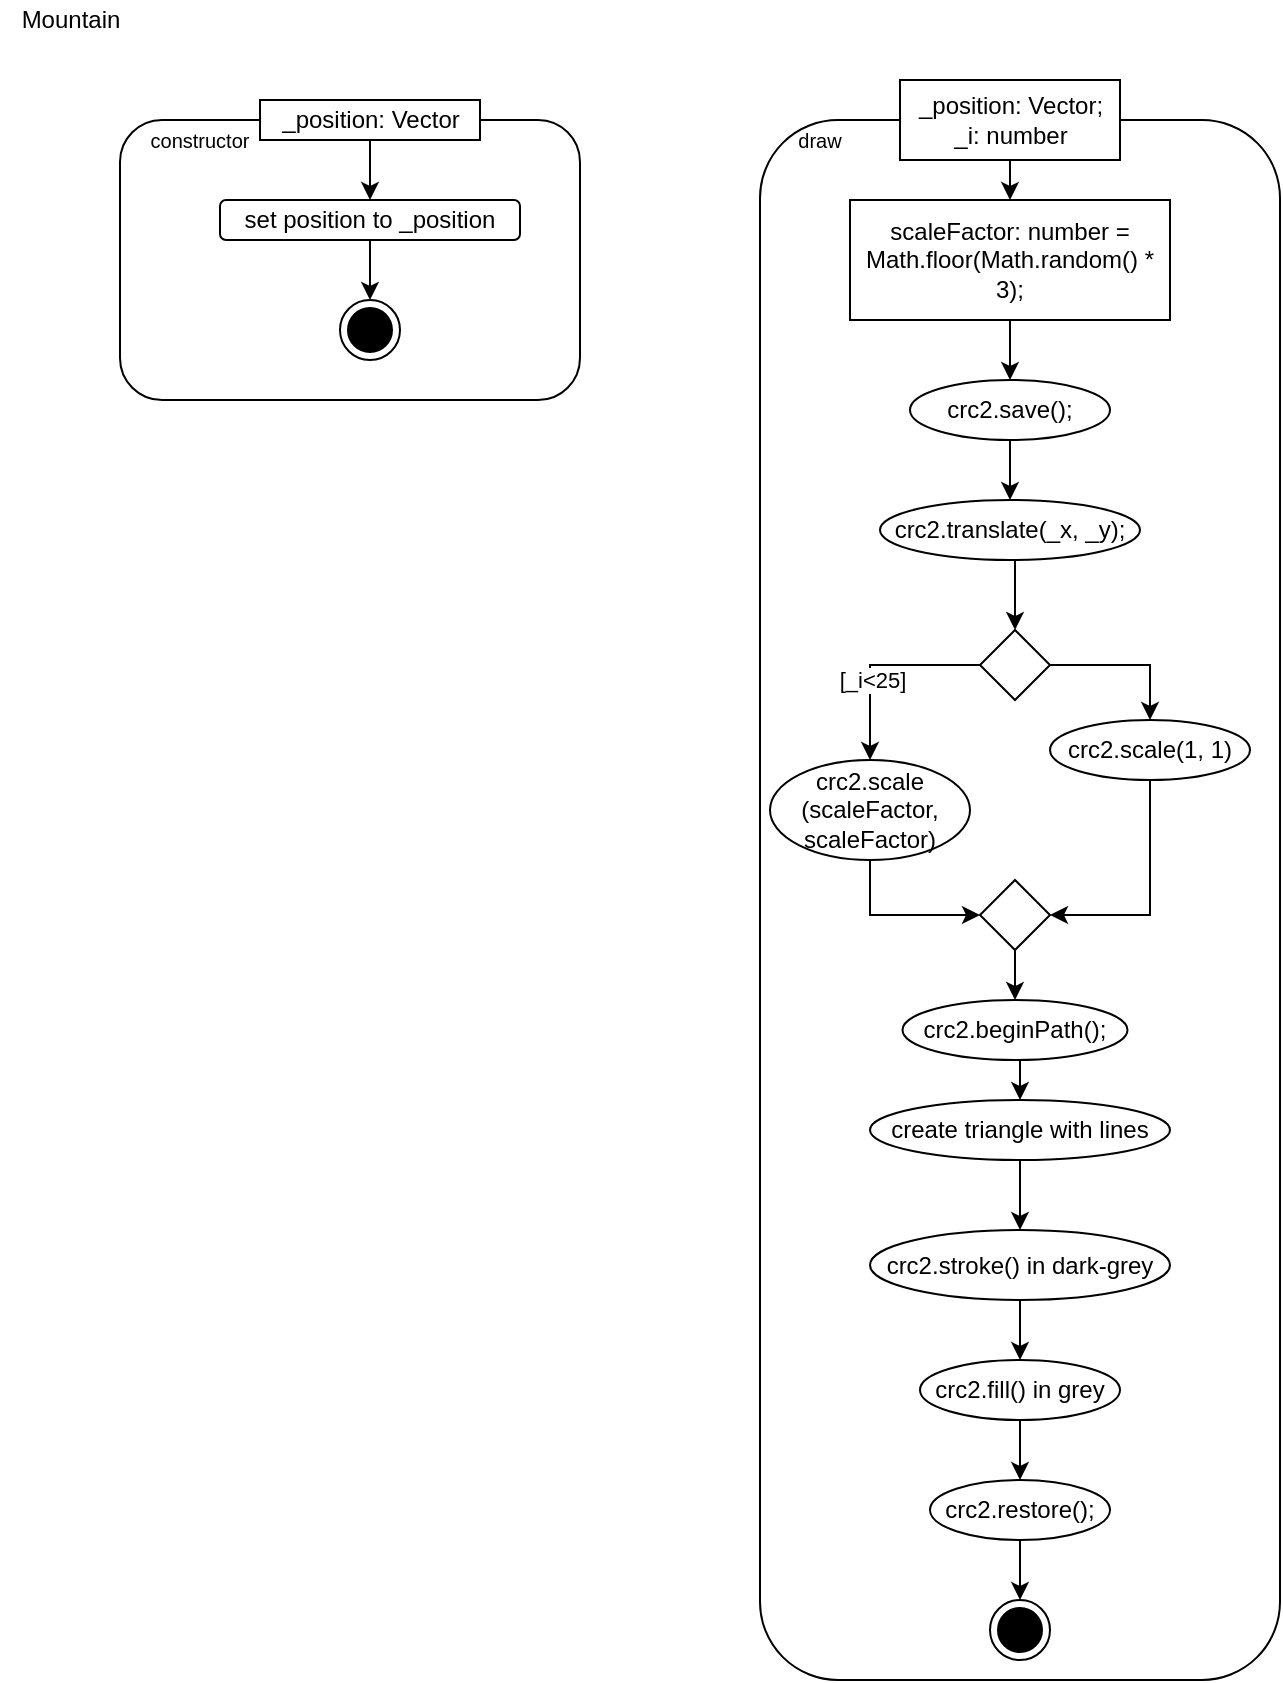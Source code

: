 <mxfile version="14.5.1" type="device" pages="7"><diagram id="LFaUJRXsAj3thulfcDs0" name="Mountain"><mxGraphModel dx="509" dy="599" grid="1" gridSize="10" guides="1" tooltips="1" connect="1" arrows="1" fold="1" page="1" pageScale="1" pageWidth="827" pageHeight="1169" math="0" shadow="0"><root><mxCell id="0"/><mxCell id="1" parent="0"/><mxCell id="UgzLWBQR6UlQijbVcSsG-1" value="" style="rounded=1;whiteSpace=wrap;html=1;fillColor=none;" parent="1" vertex="1"><mxGeometry x="80" y="80" width="230" height="140" as="geometry"/></mxCell><mxCell id="UgzLWBQR6UlQijbVcSsG-6" value="_position: Vector" style="html=1;" parent="1" vertex="1"><mxGeometry x="150" y="70" width="110" height="20" as="geometry"/></mxCell><mxCell id="UgzLWBQR6UlQijbVcSsG-7" value="" style="endArrow=classic;html=1;exitX=0.5;exitY=1;exitDx=0;exitDy=0;" parent="1" source="UgzLWBQR6UlQijbVcSsG-6" edge="1"><mxGeometry width="50" height="50" relative="1" as="geometry"><mxPoint x="200" y="190" as="sourcePoint"/><mxPoint x="205" y="120" as="targetPoint"/></mxGeometry></mxCell><mxCell id="UgzLWBQR6UlQijbVcSsG-8" value="&lt;font style=&quot;font-size: 10px&quot;&gt;constructor&lt;/font&gt;" style="text;html=1;strokeColor=none;fillColor=none;align=center;verticalAlign=middle;whiteSpace=wrap;rounded=0;" parent="1" vertex="1"><mxGeometry x="100" y="80" width="40" height="20" as="geometry"/></mxCell><mxCell id="UgzLWBQR6UlQijbVcSsG-9" value="" style="rounded=1;whiteSpace=wrap;html=1;fillColor=none;" parent="1" vertex="1"><mxGeometry x="130" y="120" width="150" height="20" as="geometry"/></mxCell><mxCell id="UgzLWBQR6UlQijbVcSsG-10" value="set position to _position" style="text;html=1;strokeColor=none;fillColor=none;align=center;verticalAlign=middle;whiteSpace=wrap;rounded=0;" parent="1" vertex="1"><mxGeometry x="140" y="120" width="130" height="20" as="geometry"/></mxCell><mxCell id="UgzLWBQR6UlQijbVcSsG-31" value="" style="endArrow=classic;html=1;exitX=0.5;exitY=1;exitDx=0;exitDy=0;" parent="1" source="UgzLWBQR6UlQijbVcSsG-10" edge="1"><mxGeometry width="50" height="50" relative="1" as="geometry"><mxPoint x="130" y="410" as="sourcePoint"/><mxPoint x="205" y="170" as="targetPoint"/></mxGeometry></mxCell><mxCell id="UgzLWBQR6UlQijbVcSsG-35" value="" style="rounded=1;whiteSpace=wrap;html=1;fillColor=none;" parent="1" vertex="1"><mxGeometry x="400" y="80" width="260" height="780" as="geometry"/></mxCell><mxCell id="UgzLWBQR6UlQijbVcSsG-36" value="_position: Vector;&lt;br&gt;_i: number" style="html=1;" parent="1" vertex="1"><mxGeometry x="470" y="60" width="110" height="40" as="geometry"/></mxCell><mxCell id="UgzLWBQR6UlQijbVcSsG-37" value="" style="endArrow=classic;html=1;exitX=0.5;exitY=1;exitDx=0;exitDy=0;" parent="1" source="UgzLWBQR6UlQijbVcSsG-36" edge="1"><mxGeometry width="50" height="50" relative="1" as="geometry"><mxPoint x="520" y="190" as="sourcePoint"/><mxPoint x="525" y="120" as="targetPoint"/></mxGeometry></mxCell><mxCell id="UgzLWBQR6UlQijbVcSsG-38" value="&lt;font style=&quot;font-size: 10px&quot;&gt;draw&lt;/font&gt;" style="text;html=1;strokeColor=none;fillColor=none;align=center;verticalAlign=middle;whiteSpace=wrap;rounded=0;" parent="1" vertex="1"><mxGeometry x="410" y="80" width="40" height="20" as="geometry"/></mxCell><mxCell id="UgzLWBQR6UlQijbVcSsG-118" value="Mountain" style="text;html=1;align=center;verticalAlign=middle;resizable=0;points=[];autosize=1;" parent="1" vertex="1"><mxGeometry x="20" y="20" width="70" height="20" as="geometry"/></mxCell><mxCell id="Qpb3wQqG6ecVa6QEYL4F-1" value="" style="ellipse;html=1;shape=endState;fillColor=#000000;strokeColor=#000000;" parent="1" vertex="1"><mxGeometry x="190" y="170" width="30" height="30" as="geometry"/></mxCell><mxCell id="Qpb3wQqG6ecVa6QEYL4F-4" value="" style="ellipse;html=1;shape=endState;fillColor=#000000;strokeColor=#000000;" parent="1" vertex="1"><mxGeometry x="515" y="820" width="30" height="30" as="geometry"/></mxCell><mxCell id="Qpb3wQqG6ecVa6QEYL4F-5" value="&lt;div&gt;crc2.save();&lt;/div&gt;" style="ellipse;whiteSpace=wrap;html=1;fillColor=none;" parent="1" vertex="1"><mxGeometry x="475" y="210" width="100" height="30" as="geometry"/></mxCell><mxCell id="Qpb3wQqG6ecVa6QEYL4F-6" style="edgeStyle=orthogonalEdgeStyle;rounded=0;orthogonalLoop=1;jettySize=auto;html=1;exitX=0.5;exitY=1;exitDx=0;exitDy=0;entryX=0.5;entryY=0;entryDx=0;entryDy=0;" parent="1" source="Qpb3wQqG6ecVa6QEYL4F-7" target="Qpb3wQqG6ecVa6QEYL4F-20" edge="1"><mxGeometry relative="1" as="geometry"/></mxCell><mxCell id="Qpb3wQqG6ecVa6QEYL4F-7" value="crc2.translate(_x, _y);" style="ellipse;whiteSpace=wrap;html=1;fillColor=none;" parent="1" vertex="1"><mxGeometry x="460" y="270" width="130" height="30" as="geometry"/></mxCell><mxCell id="Qpb3wQqG6ecVa6QEYL4F-8" value="&lt;div&gt;create triangle with lines&lt;/div&gt;" style="ellipse;whiteSpace=wrap;html=1;fillColor=none;" parent="1" vertex="1"><mxGeometry x="455" y="570" width="150" height="30" as="geometry"/></mxCell><mxCell id="Qpb3wQqG6ecVa6QEYL4F-9" value="&lt;div&gt;crc2.stroke() in dark-grey&lt;/div&gt;" style="ellipse;whiteSpace=wrap;html=1;fillColor=none;" parent="1" vertex="1"><mxGeometry x="455" y="635" width="150" height="35" as="geometry"/></mxCell><mxCell id="Qpb3wQqG6ecVa6QEYL4F-10" value="crc2.fill() in grey" style="ellipse;whiteSpace=wrap;html=1;fillColor=none;" parent="1" vertex="1"><mxGeometry x="480" y="700" width="100" height="30" as="geometry"/></mxCell><mxCell id="Qpb3wQqG6ecVa6QEYL4F-11" value="" style="endArrow=classic;html=1;exitX=0.5;exitY=1;exitDx=0;exitDy=0;entryX=0.5;entryY=0;entryDx=0;entryDy=0;" parent="1" source="Qpb3wQqG6ecVa6QEYL4F-5" target="Qpb3wQqG6ecVa6QEYL4F-7" edge="1"><mxGeometry width="50" height="50" relative="1" as="geometry"><mxPoint x="745" y="540" as="sourcePoint"/><mxPoint x="795" y="490" as="targetPoint"/></mxGeometry></mxCell><mxCell id="Qpb3wQqG6ecVa6QEYL4F-12" value="" style="endArrow=classic;html=1;exitX=0.5;exitY=1;exitDx=0;exitDy=0;entryX=0.5;entryY=0;entryDx=0;entryDy=0;" parent="1" source="Qpb3wQqG6ecVa6QEYL4F-8" target="Qpb3wQqG6ecVa6QEYL4F-9" edge="1"><mxGeometry width="50" height="50" relative="1" as="geometry"><mxPoint x="760" y="700" as="sourcePoint"/><mxPoint x="810" y="650" as="targetPoint"/></mxGeometry></mxCell><mxCell id="Qpb3wQqG6ecVa6QEYL4F-13" value="" style="endArrow=classic;html=1;exitX=0.5;exitY=1;exitDx=0;exitDy=0;entryX=0.5;entryY=0;entryDx=0;entryDy=0;" parent="1" source="Qpb3wQqG6ecVa6QEYL4F-9" target="Qpb3wQqG6ecVa6QEYL4F-10" edge="1"><mxGeometry width="50" height="50" relative="1" as="geometry"><mxPoint x="770" y="710" as="sourcePoint"/><mxPoint x="820" y="660" as="targetPoint"/></mxGeometry></mxCell><mxCell id="Qpb3wQqG6ecVa6QEYL4F-14" value="crc2.restore();" style="ellipse;whiteSpace=wrap;html=1;fillColor=none;" parent="1" vertex="1"><mxGeometry x="485" y="760" width="90" height="30" as="geometry"/></mxCell><mxCell id="Qpb3wQqG6ecVa6QEYL4F-15" value="" style="endArrow=classic;html=1;exitX=0.5;exitY=1;exitDx=0;exitDy=0;entryX=0.5;entryY=0;entryDx=0;entryDy=0;" parent="1" source="Qpb3wQqG6ecVa6QEYL4F-10" target="Qpb3wQqG6ecVa6QEYL4F-14" edge="1"><mxGeometry width="50" height="50" relative="1" as="geometry"><mxPoint x="540" y="685" as="sourcePoint"/><mxPoint x="760" y="760" as="targetPoint"/></mxGeometry></mxCell><mxCell id="Qpb3wQqG6ecVa6QEYL4F-16" value="" style="endArrow=classic;html=1;exitX=0.5;exitY=1;exitDx=0;exitDy=0;entryX=0.5;entryY=0;entryDx=0;entryDy=0;" parent="1" source="Qpb3wQqG6ecVa6QEYL4F-14" target="Qpb3wQqG6ecVa6QEYL4F-4" edge="1"><mxGeometry width="50" height="50" relative="1" as="geometry"><mxPoint x="550" y="695" as="sourcePoint"/><mxPoint x="550" y="730" as="targetPoint"/></mxGeometry></mxCell><mxCell id="Qpb3wQqG6ecVa6QEYL4F-17" style="edgeStyle=orthogonalEdgeStyle;rounded=0;orthogonalLoop=1;jettySize=auto;html=1;exitX=0.5;exitY=1;exitDx=0;exitDy=0;" parent="1" source="Qpb3wQqG6ecVa6QEYL4F-18" target="Qpb3wQqG6ecVa6QEYL4F-5" edge="1"><mxGeometry relative="1" as="geometry"/></mxCell><mxCell id="Qpb3wQqG6ecVa6QEYL4F-18" value="scaleFactor: number = Math.floor(Math.random() * 3);" style="rounded=0;whiteSpace=wrap;html=1;fillColor=none;" parent="1" vertex="1"><mxGeometry x="445" y="120" width="160" height="60" as="geometry"/></mxCell><mxCell id="Qpb3wQqG6ecVa6QEYL4F-19" style="edgeStyle=orthogonalEdgeStyle;rounded=0;orthogonalLoop=1;jettySize=auto;html=1;exitX=1;exitY=0.5;exitDx=0;exitDy=0;" parent="1" source="Qpb3wQqG6ecVa6QEYL4F-20" edge="1"><mxGeometry relative="1" as="geometry"><mxPoint x="595" y="380" as="targetPoint"/><Array as="points"><mxPoint x="595" y="353"/></Array></mxGeometry></mxCell><mxCell id="NN8VwKmJ8X31yTamm5k7-2" style="edgeStyle=orthogonalEdgeStyle;rounded=0;orthogonalLoop=1;jettySize=auto;html=1;exitX=0;exitY=0.5;exitDx=0;exitDy=0;entryX=0.5;entryY=0;entryDx=0;entryDy=0;" edge="1" parent="1" source="Qpb3wQqG6ecVa6QEYL4F-20" target="Qpb3wQqG6ecVa6QEYL4F-24"><mxGeometry relative="1" as="geometry"/></mxCell><mxCell id="NN8VwKmJ8X31yTamm5k7-3" value="[_i&amp;lt;25]" style="edgeLabel;html=1;align=center;verticalAlign=middle;resizable=0;points=[];" vertex="1" connectable="0" parent="NN8VwKmJ8X31yTamm5k7-2"><mxGeometry x="0.208" y="1" relative="1" as="geometry"><mxPoint as="offset"/></mxGeometry></mxCell><mxCell id="Qpb3wQqG6ecVa6QEYL4F-20" value="" style="rhombus;whiteSpace=wrap;html=1;fillColor=none;" parent="1" vertex="1"><mxGeometry x="510" y="335" width="35" height="35" as="geometry"/></mxCell><mxCell id="Qpb3wQqG6ecVa6QEYL4F-23" style="edgeStyle=orthogonalEdgeStyle;rounded=0;orthogonalLoop=1;jettySize=auto;html=1;exitX=0.5;exitY=1;exitDx=0;exitDy=0;entryX=0;entryY=0.5;entryDx=0;entryDy=0;" parent="1" source="Qpb3wQqG6ecVa6QEYL4F-24" target="Qpb3wQqG6ecVa6QEYL4F-28" edge="1"><mxGeometry relative="1" as="geometry"/></mxCell><mxCell id="Qpb3wQqG6ecVa6QEYL4F-24" value="&lt;div&gt;crc2.scale&lt;/div&gt;&lt;div&gt;(scaleFactor, scaleFactor)&lt;/div&gt;" style="ellipse;whiteSpace=wrap;html=1;fillColor=none;" parent="1" vertex="1"><mxGeometry x="405" y="400" width="100" height="50" as="geometry"/></mxCell><mxCell id="Qpb3wQqG6ecVa6QEYL4F-25" style="edgeStyle=orthogonalEdgeStyle;rounded=0;orthogonalLoop=1;jettySize=auto;html=1;exitX=0.5;exitY=1;exitDx=0;exitDy=0;entryX=1;entryY=0.5;entryDx=0;entryDy=0;" parent="1" source="Qpb3wQqG6ecVa6QEYL4F-26" target="Qpb3wQqG6ecVa6QEYL4F-28" edge="1"><mxGeometry relative="1" as="geometry"/></mxCell><mxCell id="Qpb3wQqG6ecVa6QEYL4F-26" value="&lt;div&gt;crc2.scale(1, 1)&lt;/div&gt;" style="ellipse;whiteSpace=wrap;html=1;fillColor=none;" parent="1" vertex="1"><mxGeometry x="545" y="380" width="100" height="30" as="geometry"/></mxCell><mxCell id="Qpb3wQqG6ecVa6QEYL4F-27" style="edgeStyle=orthogonalEdgeStyle;rounded=0;orthogonalLoop=1;jettySize=auto;html=1;exitX=0.5;exitY=1;exitDx=0;exitDy=0;entryX=0.5;entryY=0;entryDx=0;entryDy=0;" parent="1" source="Qpb3wQqG6ecVa6QEYL4F-28" target="Qpb3wQqG6ecVa6QEYL4F-30" edge="1"><mxGeometry relative="1" as="geometry"/></mxCell><mxCell id="Qpb3wQqG6ecVa6QEYL4F-28" value="" style="rhombus;whiteSpace=wrap;html=1;fillColor=none;" parent="1" vertex="1"><mxGeometry x="510" y="460" width="35" height="35" as="geometry"/></mxCell><mxCell id="Qpb3wQqG6ecVa6QEYL4F-29" style="edgeStyle=orthogonalEdgeStyle;rounded=0;orthogonalLoop=1;jettySize=auto;html=1;exitX=0.5;exitY=1;exitDx=0;exitDy=0;entryX=0.5;entryY=0;entryDx=0;entryDy=0;" parent="1" source="Qpb3wQqG6ecVa6QEYL4F-30" target="Qpb3wQqG6ecVa6QEYL4F-8" edge="1"><mxGeometry relative="1" as="geometry"/></mxCell><mxCell id="Qpb3wQqG6ecVa6QEYL4F-30" value="&lt;div&gt;crc2.beginPath();&lt;/div&gt;" style="ellipse;whiteSpace=wrap;html=1;fillColor=none;" parent="1" vertex="1"><mxGeometry x="471.25" y="520" width="112.5" height="30" as="geometry"/></mxCell></root></mxGraphModel></diagram><diagram id="mJ8Uw36gDh8Qq73D6Jf1" name="Tree"><mxGraphModel dx="1273" dy="1498" grid="1" gridSize="10" guides="1" tooltips="1" connect="1" arrows="1" fold="1" page="1" pageScale="1" pageWidth="827" pageHeight="1169" math="0" shadow="0"><root><mxCell id="MFcEKxn0Cz8kj8gcoh57-0"/><mxCell id="MFcEKxn0Cz8kj8gcoh57-1" parent="MFcEKxn0Cz8kj8gcoh57-0"/><mxCell id="a9v-iWiyubQ2bmOqAhPL-0" value="" style="rounded=1;whiteSpace=wrap;html=1;fillColor=none;" parent="MFcEKxn0Cz8kj8gcoh57-1" vertex="1"><mxGeometry x="80" y="80" width="230" height="130" as="geometry"/></mxCell><mxCell id="a9v-iWiyubQ2bmOqAhPL-1" value="_position: Vector" style="html=1;" parent="MFcEKxn0Cz8kj8gcoh57-1" vertex="1"><mxGeometry x="150" y="70" width="110" height="20" as="geometry"/></mxCell><mxCell id="a9v-iWiyubQ2bmOqAhPL-2" value="" style="endArrow=classic;html=1;exitX=0.5;exitY=1;exitDx=0;exitDy=0;" parent="MFcEKxn0Cz8kj8gcoh57-1" source="a9v-iWiyubQ2bmOqAhPL-1" edge="1"><mxGeometry width="50" height="50" relative="1" as="geometry"><mxPoint x="200" y="190" as="sourcePoint"/><mxPoint x="205" y="120" as="targetPoint"/></mxGeometry></mxCell><mxCell id="a9v-iWiyubQ2bmOqAhPL-3" value="&lt;font style=&quot;font-size: 10px&quot;&gt;constructor&lt;/font&gt;" style="text;html=1;strokeColor=none;fillColor=none;align=center;verticalAlign=middle;whiteSpace=wrap;rounded=0;" parent="MFcEKxn0Cz8kj8gcoh57-1" vertex="1"><mxGeometry x="100" y="80" width="40" height="20" as="geometry"/></mxCell><mxCell id="a9v-iWiyubQ2bmOqAhPL-4" value="" style="rounded=1;whiteSpace=wrap;html=1;fillColor=none;" parent="MFcEKxn0Cz8kj8gcoh57-1" vertex="1"><mxGeometry x="130" y="120" width="150" height="20" as="geometry"/></mxCell><mxCell id="a9v-iWiyubQ2bmOqAhPL-5" value="set position to _position" style="text;html=1;strokeColor=none;fillColor=none;align=center;verticalAlign=middle;whiteSpace=wrap;rounded=0;" parent="MFcEKxn0Cz8kj8gcoh57-1" vertex="1"><mxGeometry x="140" y="120" width="130" height="20" as="geometry"/></mxCell><mxCell id="a9v-iWiyubQ2bmOqAhPL-8" value="" style="endArrow=classic;html=1;exitX=0.5;exitY=1;exitDx=0;exitDy=0;" parent="MFcEKxn0Cz8kj8gcoh57-1" source="a9v-iWiyubQ2bmOqAhPL-5" edge="1"><mxGeometry width="50" height="50" relative="1" as="geometry"><mxPoint x="130" y="410" as="sourcePoint"/><mxPoint x="205" y="170" as="targetPoint"/></mxGeometry></mxCell><mxCell id="a9v-iWiyubQ2bmOqAhPL-11" value="" style="rounded=1;whiteSpace=wrap;html=1;fillColor=none;" parent="MFcEKxn0Cz8kj8gcoh57-1" vertex="1"><mxGeometry x="400" y="80" width="230" height="460" as="geometry"/></mxCell><mxCell id="a9v-iWiyubQ2bmOqAhPL-12" value="_position: Vector" style="html=1;" parent="MFcEKxn0Cz8kj8gcoh57-1" vertex="1"><mxGeometry x="470" y="70" width="110" height="20" as="geometry"/></mxCell><mxCell id="a9v-iWiyubQ2bmOqAhPL-13" value="" style="endArrow=classic;html=1;exitX=0.5;exitY=1;exitDx=0;exitDy=0;" parent="MFcEKxn0Cz8kj8gcoh57-1" source="a9v-iWiyubQ2bmOqAhPL-12" edge="1"><mxGeometry width="50" height="50" relative="1" as="geometry"><mxPoint x="520" y="190" as="sourcePoint"/><mxPoint x="525" y="120" as="targetPoint"/></mxGeometry></mxCell><mxCell id="a9v-iWiyubQ2bmOqAhPL-14" value="&lt;font style=&quot;font-size: 10px&quot;&gt;draw&lt;/font&gt;" style="text;html=1;strokeColor=none;fillColor=none;align=center;verticalAlign=middle;whiteSpace=wrap;rounded=0;" parent="MFcEKxn0Cz8kj8gcoh57-1" vertex="1"><mxGeometry x="410" y="80" width="40" height="20" as="geometry"/></mxCell><mxCell id="a9v-iWiyubQ2bmOqAhPL-83" value="Tree" style="text;html=1;align=center;verticalAlign=middle;resizable=0;points=[];autosize=1;" parent="MFcEKxn0Cz8kj8gcoh57-1" vertex="1"><mxGeometry x="20" y="20" width="40" height="20" as="geometry"/></mxCell><mxCell id="KNcygOQ6S8EBKA_kNj9r-0" value="" style="ellipse;html=1;shape=endState;fillColor=#000000;strokeColor=#000000;" parent="MFcEKxn0Cz8kj8gcoh57-1" vertex="1"><mxGeometry x="190" y="170" width="30" height="30" as="geometry"/></mxCell><mxCell id="KNcygOQ6S8EBKA_kNj9r-1" value="" style="ellipse;html=1;shape=endState;fillColor=#000000;strokeColor=#000000;" parent="MFcEKxn0Cz8kj8gcoh57-1" vertex="1"><mxGeometry x="510" y="500" width="30" height="30" as="geometry"/></mxCell><mxCell id="KNcygOQ6S8EBKA_kNj9r-2" value="&lt;div&gt;crc2.save();&lt;/div&gt;" style="ellipse;whiteSpace=wrap;html=1;fillColor=none;" parent="MFcEKxn0Cz8kj8gcoh57-1" vertex="1"><mxGeometry x="475" y="120" width="100" height="30" as="geometry"/></mxCell><mxCell id="KNcygOQ6S8EBKA_kNj9r-3" value="crc2.translate(_x, _y);" style="ellipse;whiteSpace=wrap;html=1;fillColor=none;" parent="MFcEKxn0Cz8kj8gcoh57-1" vertex="1"><mxGeometry x="460" y="180" width="130" height="30" as="geometry"/></mxCell><mxCell id="KNcygOQ6S8EBKA_kNj9r-4" value="&lt;div&gt;crc2.fillRect(-5, 0, 10, 25);&lt;/div&gt;" style="ellipse;whiteSpace=wrap;html=1;fillColor=none;" parent="MFcEKxn0Cz8kj8gcoh57-1" vertex="1"><mxGeometry x="450" y="240" width="150" height="30" as="geometry"/></mxCell><mxCell id="KNcygOQ6S8EBKA_kNj9r-5" value="&lt;div&gt;crc2.arc(0, -10, 12.5, 0, Math.PI * 360);&lt;/div&gt;" style="ellipse;whiteSpace=wrap;html=1;fillColor=none;" parent="MFcEKxn0Cz8kj8gcoh57-1" vertex="1"><mxGeometry x="450" y="305" width="150" height="40" as="geometry"/></mxCell><mxCell id="KNcygOQ6S8EBKA_kNj9r-6" value="crc2.fill();" style="ellipse;whiteSpace=wrap;html=1;fillColor=none;" parent="MFcEKxn0Cz8kj8gcoh57-1" vertex="1"><mxGeometry x="480" y="380" width="90" height="30" as="geometry"/></mxCell><mxCell id="KNcygOQ6S8EBKA_kNj9r-7" value="" style="endArrow=classic;html=1;exitX=0.5;exitY=1;exitDx=0;exitDy=0;entryX=0.5;entryY=0;entryDx=0;entryDy=0;" parent="MFcEKxn0Cz8kj8gcoh57-1" source="KNcygOQ6S8EBKA_kNj9r-2" target="KNcygOQ6S8EBKA_kNj9r-3" edge="1"><mxGeometry width="50" height="50" relative="1" as="geometry"><mxPoint x="745" y="360" as="sourcePoint"/><mxPoint x="795" y="310" as="targetPoint"/></mxGeometry></mxCell><mxCell id="KNcygOQ6S8EBKA_kNj9r-8" value="" style="endArrow=classic;html=1;exitX=0.5;exitY=1;exitDx=0;exitDy=0;entryX=0.5;entryY=0;entryDx=0;entryDy=0;" parent="MFcEKxn0Cz8kj8gcoh57-1" source="KNcygOQ6S8EBKA_kNj9r-3" target="KNcygOQ6S8EBKA_kNj9r-4" edge="1"><mxGeometry width="50" height="50" relative="1" as="geometry"><mxPoint x="745" y="360" as="sourcePoint"/><mxPoint x="795" y="310" as="targetPoint"/></mxGeometry></mxCell><mxCell id="KNcygOQ6S8EBKA_kNj9r-9" value="" style="endArrow=classic;html=1;exitX=0.5;exitY=1;exitDx=0;exitDy=0;entryX=0.5;entryY=0;entryDx=0;entryDy=0;" parent="MFcEKxn0Cz8kj8gcoh57-1" source="KNcygOQ6S8EBKA_kNj9r-4" target="KNcygOQ6S8EBKA_kNj9r-5" edge="1"><mxGeometry width="50" height="50" relative="1" as="geometry"><mxPoint x="755" y="370" as="sourcePoint"/><mxPoint x="805" y="320" as="targetPoint"/></mxGeometry></mxCell><mxCell id="KNcygOQ6S8EBKA_kNj9r-10" value="" style="endArrow=classic;html=1;exitX=0.5;exitY=1;exitDx=0;exitDy=0;entryX=0.5;entryY=0;entryDx=0;entryDy=0;" parent="MFcEKxn0Cz8kj8gcoh57-1" source="KNcygOQ6S8EBKA_kNj9r-5" target="KNcygOQ6S8EBKA_kNj9r-6" edge="1"><mxGeometry width="50" height="50" relative="1" as="geometry"><mxPoint x="765" y="380" as="sourcePoint"/><mxPoint x="815" y="330" as="targetPoint"/></mxGeometry></mxCell><mxCell id="KNcygOQ6S8EBKA_kNj9r-11" value="crc2.restore();" style="ellipse;whiteSpace=wrap;html=1;fillColor=none;" parent="MFcEKxn0Cz8kj8gcoh57-1" vertex="1"><mxGeometry x="480" y="440" width="90" height="30" as="geometry"/></mxCell><mxCell id="KNcygOQ6S8EBKA_kNj9r-12" value="" style="endArrow=classic;html=1;exitX=0.5;exitY=1;exitDx=0;exitDy=0;entryX=0.5;entryY=0;entryDx=0;entryDy=0;" parent="MFcEKxn0Cz8kj8gcoh57-1" source="KNcygOQ6S8EBKA_kNj9r-6" target="KNcygOQ6S8EBKA_kNj9r-11" edge="1"><mxGeometry width="50" height="50" relative="1" as="geometry"><mxPoint x="535" y="355" as="sourcePoint"/><mxPoint x="755" y="430" as="targetPoint"/></mxGeometry></mxCell><mxCell id="KNcygOQ6S8EBKA_kNj9r-13" value="" style="endArrow=classic;html=1;exitX=0.5;exitY=1;exitDx=0;exitDy=0;entryX=0.5;entryY=0;entryDx=0;entryDy=0;" parent="MFcEKxn0Cz8kj8gcoh57-1" source="KNcygOQ6S8EBKA_kNj9r-11" target="KNcygOQ6S8EBKA_kNj9r-1" edge="1"><mxGeometry width="50" height="50" relative="1" as="geometry"><mxPoint x="545" y="365" as="sourcePoint"/><mxPoint x="545" y="400" as="targetPoint"/></mxGeometry></mxCell></root></mxGraphModel></diagram><diagram id="yLqLxwtPY1XFdkkak995" name="Cloud"><mxGraphModel dx="1273" dy="1498" grid="1" gridSize="10" guides="1" tooltips="1" connect="1" arrows="1" fold="1" page="1" pageScale="1" pageWidth="827" pageHeight="1169" math="0" shadow="0"><root><mxCell id="VHOzj70jEqx24M4BqIEm-0"/><mxCell id="VHOzj70jEqx24M4BqIEm-1" parent="VHOzj70jEqx24M4BqIEm-0"/><mxCell id="VHOzj70jEqx24M4BqIEm-2" value="" style="rounded=1;whiteSpace=wrap;html=1;fillColor=none;" parent="VHOzj70jEqx24M4BqIEm-1" vertex="1"><mxGeometry x="80" y="80" width="230" height="190" as="geometry"/></mxCell><mxCell id="VHOzj70jEqx24M4BqIEm-3" value="_position: Vector" style="html=1;" parent="VHOzj70jEqx24M4BqIEm-1" vertex="1"><mxGeometry x="150" y="70" width="110" height="20" as="geometry"/></mxCell><mxCell id="VHOzj70jEqx24M4BqIEm-4" value="" style="endArrow=classic;html=1;exitX=0.5;exitY=1;exitDx=0;exitDy=0;" parent="VHOzj70jEqx24M4BqIEm-1" source="VHOzj70jEqx24M4BqIEm-3" edge="1"><mxGeometry width="50" height="50" relative="1" as="geometry"><mxPoint x="200" y="190" as="sourcePoint"/><mxPoint x="205" y="120" as="targetPoint"/></mxGeometry></mxCell><mxCell id="VHOzj70jEqx24M4BqIEm-5" value="&lt;font style=&quot;font-size: 10px&quot;&gt;constructor&lt;/font&gt;" style="text;html=1;strokeColor=none;fillColor=none;align=center;verticalAlign=middle;whiteSpace=wrap;rounded=0;" parent="VHOzj70jEqx24M4BqIEm-1" vertex="1"><mxGeometry x="100" y="80" width="40" height="20" as="geometry"/></mxCell><mxCell id="VHOzj70jEqx24M4BqIEm-6" value="" style="rounded=1;whiteSpace=wrap;html=1;fillColor=none;" parent="VHOzj70jEqx24M4BqIEm-1" vertex="1"><mxGeometry x="130" y="120" width="150" height="20" as="geometry"/></mxCell><mxCell id="VHOzj70jEqx24M4BqIEm-7" value="set position to _position" style="text;html=1;strokeColor=none;fillColor=none;align=center;verticalAlign=middle;whiteSpace=wrap;rounded=0;" parent="VHOzj70jEqx24M4BqIEm-1" vertex="1"><mxGeometry x="140" y="120" width="130" height="20" as="geometry"/></mxCell><mxCell id="VHOzj70jEqx24M4BqIEm-8" value="" style="rounded=1;whiteSpace=wrap;html=1;fillColor=none;" parent="VHOzj70jEqx24M4BqIEm-1" vertex="1"><mxGeometry x="130" y="170" width="150" height="30" as="geometry"/></mxCell><mxCell id="VHOzj70jEqx24M4BqIEm-9" value="set velocity to new Vector and add method random" style="text;html=1;strokeColor=none;fillColor=none;align=center;verticalAlign=middle;whiteSpace=wrap;rounded=0;" parent="VHOzj70jEqx24M4BqIEm-1" vertex="1"><mxGeometry x="135" y="175" width="140" height="20" as="geometry"/></mxCell><mxCell id="VHOzj70jEqx24M4BqIEm-10" value="" style="endArrow=classic;html=1;exitX=0.5;exitY=1;exitDx=0;exitDy=0;" parent="VHOzj70jEqx24M4BqIEm-1" source="VHOzj70jEqx24M4BqIEm-7" edge="1"><mxGeometry width="50" height="50" relative="1" as="geometry"><mxPoint x="130" y="410" as="sourcePoint"/><mxPoint x="205" y="170" as="targetPoint"/></mxGeometry></mxCell><mxCell id="VHOzj70jEqx24M4BqIEm-11" value="" style="endArrow=classic;html=1;exitX=0.5;exitY=1;exitDx=0;exitDy=0;entryX=0.5;entryY=0;entryDx=0;entryDy=0;" parent="VHOzj70jEqx24M4BqIEm-1" source="VHOzj70jEqx24M4BqIEm-8" edge="1"><mxGeometry width="50" height="50" relative="1" as="geometry"><mxPoint x="290" y="430" as="sourcePoint"/><mxPoint x="204.53" y="230" as="targetPoint"/></mxGeometry></mxCell><mxCell id="VHOzj70jEqx24M4BqIEm-13" value="" style="rounded=1;whiteSpace=wrap;html=1;fillColor=none;" parent="VHOzj70jEqx24M4BqIEm-1" vertex="1"><mxGeometry x="400" y="80" width="230" height="380" as="geometry"/></mxCell><mxCell id="VHOzj70jEqx24M4BqIEm-14" value="_position: Vector" style="html=1;" parent="VHOzj70jEqx24M4BqIEm-1" vertex="1"><mxGeometry x="470" y="70" width="110" height="20" as="geometry"/></mxCell><mxCell id="VHOzj70jEqx24M4BqIEm-15" value="" style="endArrow=classic;html=1;exitX=0.5;exitY=1;exitDx=0;exitDy=0;" parent="VHOzj70jEqx24M4BqIEm-1" source="VHOzj70jEqx24M4BqIEm-14" edge="1"><mxGeometry width="50" height="50" relative="1" as="geometry"><mxPoint x="520" y="190" as="sourcePoint"/><mxPoint x="525" y="120" as="targetPoint"/></mxGeometry></mxCell><mxCell id="VHOzj70jEqx24M4BqIEm-16" value="&lt;font style=&quot;font-size: 10px&quot;&gt;draw&lt;/font&gt;" style="text;html=1;strokeColor=none;fillColor=none;align=center;verticalAlign=middle;whiteSpace=wrap;rounded=0;" parent="VHOzj70jEqx24M4BqIEm-1" vertex="1"><mxGeometry x="410" y="80" width="40" height="20" as="geometry"/></mxCell><mxCell id="VHOzj70jEqx24M4BqIEm-30" value="" style="rounded=1;whiteSpace=wrap;html=1;fillColor=none;" parent="VHOzj70jEqx24M4BqIEm-1" vertex="1"><mxGeometry x="80" y="400" width="230" height="480" as="geometry"/></mxCell><mxCell id="VHOzj70jEqx24M4BqIEm-31" value="_timeslice: number" style="html=1;" parent="VHOzj70jEqx24M4BqIEm-1" vertex="1"><mxGeometry x="150" y="390" width="110" height="20" as="geometry"/></mxCell><mxCell id="VHOzj70jEqx24M4BqIEm-32" value="" style="endArrow=classic;html=1;exitX=0.5;exitY=1;exitDx=0;exitDy=0;" parent="VHOzj70jEqx24M4BqIEm-1" source="VHOzj70jEqx24M4BqIEm-31" edge="1"><mxGeometry width="50" height="50" relative="1" as="geometry"><mxPoint x="200" y="510" as="sourcePoint"/><mxPoint x="205" y="440" as="targetPoint"/></mxGeometry></mxCell><mxCell id="VHOzj70jEqx24M4BqIEm-33" value="&lt;font style=&quot;font-size: 10px&quot;&gt;move&lt;/font&gt;" style="text;html=1;strokeColor=none;fillColor=none;align=center;verticalAlign=middle;whiteSpace=wrap;rounded=0;" parent="VHOzj70jEqx24M4BqIEm-1" vertex="1"><mxGeometry x="95" y="400" width="40" height="20" as="geometry"/></mxCell><mxCell id="VHOzj70jEqx24M4BqIEm-34" value="" style="rounded=1;whiteSpace=wrap;html=1;fillColor=none;" parent="VHOzj70jEqx24M4BqIEm-1" vertex="1"><mxGeometry x="120" y="490" width="170" height="30" as="geometry"/></mxCell><mxCell id="VHOzj70jEqx24M4BqIEm-35" value="&lt;div&gt;offset.x *= _timeslice;&lt;/div&gt;&lt;div&gt;&lt;span&gt;offset.y *= 0;&lt;/span&gt;&lt;/div&gt;" style="text;html=1;strokeColor=none;fillColor=none;align=center;verticalAlign=middle;whiteSpace=wrap;rounded=0;" parent="VHOzj70jEqx24M4BqIEm-1" vertex="1"><mxGeometry x="135" y="495" width="145" height="20" as="geometry"/></mxCell><mxCell id="VHOzj70jEqx24M4BqIEm-36" value="" style="endArrow=classic;html=1;exitX=0.5;exitY=1;exitDx=0;exitDy=0;" parent="VHOzj70jEqx24M4BqIEm-1" edge="1"><mxGeometry width="50" height="50" relative="1" as="geometry"><mxPoint x="205" y="460" as="sourcePoint"/><mxPoint x="205" y="490" as="targetPoint"/></mxGeometry></mxCell><mxCell id="VHOzj70jEqx24M4BqIEm-37" value="" style="endArrow=classic;html=1;entryX=0;entryY=0.5;entryDx=0;entryDy=0;exitX=1;exitY=0.5;exitDx=0;exitDy=0;" parent="VHOzj70jEqx24M4BqIEm-1" source="VHOzj70jEqx24M4BqIEm-46" target="ShzXzKRhGeAwxq8aehuN-0" edge="1"><mxGeometry width="50" height="50" relative="1" as="geometry"><mxPoint x="205" y="860" as="sourcePoint"/><mxPoint x="270" y="605" as="targetPoint"/></mxGeometry></mxCell><mxCell id="VHOzj70jEqx24M4BqIEm-39" value="" style="rounded=1;whiteSpace=wrap;html=1;fillColor=none;" parent="VHOzj70jEqx24M4BqIEm-1" vertex="1"><mxGeometry x="130" y="550" width="150" height="20" as="geometry"/></mxCell><mxCell id="VHOzj70jEqx24M4BqIEm-40" value="this.position.add(offset);" style="text;html=1;strokeColor=none;fillColor=none;align=center;verticalAlign=middle;whiteSpace=wrap;rounded=0;" parent="VHOzj70jEqx24M4BqIEm-1" vertex="1"><mxGeometry x="140" y="550" width="130" height="20" as="geometry"/></mxCell><mxCell id="VHOzj70jEqx24M4BqIEm-41" value="" style="endArrow=classic;html=1;exitX=0.5;exitY=1;exitDx=0;exitDy=0;entryX=0.5;entryY=0;entryDx=0;entryDy=0;" parent="VHOzj70jEqx24M4BqIEm-1" source="VHOzj70jEqx24M4BqIEm-34" target="VHOzj70jEqx24M4BqIEm-39" edge="1"><mxGeometry width="50" height="50" relative="1" as="geometry"><mxPoint x="215" y="470" as="sourcePoint"/><mxPoint x="215" y="500" as="targetPoint"/></mxGeometry></mxCell><mxCell id="VHOzj70jEqx24M4BqIEm-42" value="&lt;span style=&quot;font-size: 10px&quot;&gt;position.x&lt;/span&gt;&lt;br style=&quot;font-size: 10px&quot;&gt;&lt;span style=&quot;font-size: 10px&quot;&gt;+= width&lt;/span&gt;" style="rounded=1;whiteSpace=wrap;html=1;fillColor=none;" parent="VHOzj70jEqx24M4BqIEm-1" vertex="1"><mxGeometry x="215" y="680" width="60" height="30" as="geometry"/></mxCell><mxCell id="VHOzj70jEqx24M4BqIEm-44" value="" style="endArrow=classic;html=1;exitX=0.5;exitY=1;exitDx=0;exitDy=0;" parent="VHOzj70jEqx24M4BqIEm-1" source="VHOzj70jEqx24M4BqIEm-39" edge="1"><mxGeometry width="50" height="50" relative="1" as="geometry"><mxPoint x="215" y="530" as="sourcePoint"/><mxPoint x="205" y="600" as="targetPoint"/></mxGeometry></mxCell><mxCell id="VHOzj70jEqx24M4BqIEm-45" value="offset: Vector" style="html=1;" parent="VHOzj70jEqx24M4BqIEm-1" vertex="1"><mxGeometry x="150" y="440" width="110" height="20" as="geometry"/></mxCell><mxCell id="VHOzj70jEqx24M4BqIEm-46" value="" style="rhombus;whiteSpace=wrap;html=1;fillColor=none;" parent="VHOzj70jEqx24M4BqIEm-1" vertex="1"><mxGeometry x="190" y="600" width="30" height="30" as="geometry"/></mxCell><mxCell id="VHOzj70jEqx24M4BqIEm-47" value="&lt;span style=&quot;color: rgb(0 , 0 , 0) ; font-family: &amp;#34;helvetica&amp;#34; ; font-size: 8px ; font-style: normal ; font-weight: 400 ; letter-spacing: normal ; text-align: center ; text-indent: 0px ; text-transform: none ; word-spacing: 0px ; background-color: rgb(248 , 249 , 250) ; display: inline ; float: none&quot;&gt;[position.x &amp;lt;&amp;nbsp;&lt;/span&gt;&lt;span style=&quot;color: rgb(0 , 0 , 0) ; font-family: &amp;#34;helvetica&amp;#34; ; font-size: 8px ; font-style: normal ; font-weight: 400 ; letter-spacing: normal ; text-align: center ; text-indent: 0px ; text-transform: none ; word-spacing: 0px ; background-color: rgb(248 , 249 , 250)&quot;&gt;width&lt;/span&gt;&lt;span style=&quot;color: rgb(0 , 0 , 0) ; font-family: &amp;#34;helvetica&amp;#34; ; font-size: 8px ; font-style: normal ; font-weight: 400 ; letter-spacing: normal ; text-align: center ; text-indent: 0px ; text-transform: none ; word-spacing: 0px ; background-color: rgb(248 , 249 , 250) ; display: inline ; float: none&quot;&gt;]&lt;/span&gt;" style="endArrow=classic;html=1;exitX=0.5;exitY=1;exitDx=0;exitDy=0;entryX=0.5;entryY=0;entryDx=0;entryDy=0;" parent="VHOzj70jEqx24M4BqIEm-1" source="VHOzj70jEqx24M4BqIEm-46" target="VHOzj70jEqx24M4BqIEm-42" edge="1"><mxGeometry x="-0.556" width="50" height="50" relative="1" as="geometry"><mxPoint x="250" y="760" as="sourcePoint"/><mxPoint x="300" y="710" as="targetPoint"/><Array as="points"><mxPoint x="205" y="660"/><mxPoint x="245" y="660"/></Array><mxPoint as="offset"/></mxGeometry></mxCell><mxCell id="VHOzj70jEqx24M4BqIEm-53" value="" style="rounded=1;whiteSpace=wrap;html=1;fillColor=none;" parent="VHOzj70jEqx24M4BqIEm-1" vertex="1"><mxGeometry x="90" y="667.5" width="60" height="30" as="geometry"/></mxCell><mxCell id="VHOzj70jEqx24M4BqIEm-54" value="&lt;font style=&quot;font-size: 10px&quot;&gt;position.x &lt;br&gt;-= width&lt;/font&gt;" style="text;html=1;strokeColor=none;fillColor=none;align=center;verticalAlign=middle;whiteSpace=wrap;rounded=0;" parent="VHOzj70jEqx24M4BqIEm-1" vertex="1"><mxGeometry x="90" y="670" width="60" height="25" as="geometry"/></mxCell><mxCell id="VHOzj70jEqx24M4BqIEm-56" value="&lt;span style=&quot;color: rgb(0 , 0 , 0) ; font-family: &amp;#34;helvetica&amp;#34; ; font-size: 8px ; font-style: normal ; font-weight: 400 ; letter-spacing: normal ; text-align: center ; text-indent: 0px ; text-transform: none ; word-spacing: 0px ; background-color: rgb(248 , 249 , 250) ; display: inline ; float: none&quot;&gt;[position.x &amp;gt; width]&lt;/span&gt;" style="endArrow=classic;html=1;exitX=0;exitY=0.5;exitDx=0;exitDy=0;entryX=0.5;entryY=0;entryDx=0;entryDy=0;fillColor=none;" parent="VHOzj70jEqx24M4BqIEm-1" source="VHOzj70jEqx24M4BqIEm-46" target="VHOzj70jEqx24M4BqIEm-53" edge="1"><mxGeometry x="0.388" width="50" height="50" relative="1" as="geometry"><mxPoint x="170" y="910" as="sourcePoint"/><mxPoint x="220" y="860" as="targetPoint"/><Array as="points"><mxPoint x="120" y="615"/></Array><mxPoint as="offset"/></mxGeometry></mxCell><mxCell id="VHOzj70jEqx24M4BqIEm-61" value="" style="rhombus;whiteSpace=wrap;html=1;fillColor=none;" parent="VHOzj70jEqx24M4BqIEm-1" vertex="1"><mxGeometry x="180" y="780" width="30" height="30" as="geometry"/></mxCell><mxCell id="VHOzj70jEqx24M4BqIEm-62" value="" style="endArrow=classic;html=1;exitX=0.5;exitY=1;exitDx=0;exitDy=0;entryX=0.5;entryY=0;entryDx=0;entryDy=0;" parent="VHOzj70jEqx24M4BqIEm-1" source="VHOzj70jEqx24M4BqIEm-61" edge="1"><mxGeometry width="50" height="50" relative="1" as="geometry"><mxPoint x="170" y="890" as="sourcePoint"/><mxPoint x="195" y="840" as="targetPoint"/></mxGeometry></mxCell><mxCell id="VHOzj70jEqx24M4BqIEm-63" value="" style="endArrow=classic;html=1;exitX=0.5;exitY=1;exitDx=0;exitDy=0;entryX=1;entryY=0.5;entryDx=0;entryDy=0;" parent="VHOzj70jEqx24M4BqIEm-1" source="VHOzj70jEqx24M4BqIEm-42" target="VHOzj70jEqx24M4BqIEm-61" edge="1"><mxGeometry width="50" height="50" relative="1" as="geometry"><mxPoint x="180" y="900" as="sourcePoint"/><mxPoint x="230" y="850" as="targetPoint"/><Array as="points"><mxPoint x="245" y="795"/></Array></mxGeometry></mxCell><mxCell id="VHOzj70jEqx24M4BqIEm-66" value="" style="endArrow=classic;html=1;exitX=0.5;exitY=1;exitDx=0;exitDy=0;entryX=0;entryY=0.5;entryDx=0;entryDy=0;" parent="VHOzj70jEqx24M4BqIEm-1" source="VHOzj70jEqx24M4BqIEm-53" target="VHOzj70jEqx24M4BqIEm-61" edge="1"><mxGeometry width="50" height="50" relative="1" as="geometry"><mxPoint x="210" y="930" as="sourcePoint"/><mxPoint x="260" y="880" as="targetPoint"/><Array as="points"><mxPoint x="120" y="795"/></Array></mxGeometry></mxCell><mxCell id="VHOzj70jEqx24M4BqIEm-68" value="Cloud" style="text;html=1;align=center;verticalAlign=middle;resizable=0;points=[];autosize=1;" parent="VHOzj70jEqx24M4BqIEm-1" vertex="1"><mxGeometry x="20" y="20" width="50" height="20" as="geometry"/></mxCell><mxCell id="PqgmQ2oT_8jX7gVumeJN-0" value="" style="ellipse;html=1;shape=endState;fillColor=#000000;strokeColor=#000000;" parent="VHOzj70jEqx24M4BqIEm-1" vertex="1"><mxGeometry x="188.57" y="230" width="30" height="30" as="geometry"/></mxCell><mxCell id="ShzXzKRhGeAwxq8aehuN-0" value="" style="ellipse;html=1;shape=endState;fillColor=#000000;strokeColor=#000000;" vertex="1" parent="VHOzj70jEqx24M4BqIEm-1"><mxGeometry x="260" y="600" width="30" height="30" as="geometry"/></mxCell><mxCell id="ShzXzKRhGeAwxq8aehuN-2" value="" style="ellipse;html=1;shape=endState;fillColor=#000000;strokeColor=#000000;" vertex="1" parent="VHOzj70jEqx24M4BqIEm-1"><mxGeometry x="180" y="840" width="30" height="30" as="geometry"/></mxCell><mxCell id="ShzXzKRhGeAwxq8aehuN-4" value="" style="ellipse;html=1;shape=endState;fillColor=#000000;strokeColor=#000000;" vertex="1" parent="VHOzj70jEqx24M4BqIEm-1"><mxGeometry x="510" y="420" width="30" height="30" as="geometry"/></mxCell><mxCell id="ShzXzKRhGeAwxq8aehuN-5" value="&lt;div&gt;crc2.save();&lt;/div&gt;" style="ellipse;whiteSpace=wrap;html=1;fillColor=none;" vertex="1" parent="VHOzj70jEqx24M4BqIEm-1"><mxGeometry x="475" y="120" width="100" height="30" as="geometry"/></mxCell><mxCell id="ShzXzKRhGeAwxq8aehuN-6" value="crc2.translate(_x, _y);" style="ellipse;whiteSpace=wrap;html=1;fillColor=none;" vertex="1" parent="VHOzj70jEqx24M4BqIEm-1"><mxGeometry x="460" y="180" width="130" height="30" as="geometry"/></mxCell><mxCell id="ShzXzKRhGeAwxq8aehuN-7" style="edgeStyle=orthogonalEdgeStyle;rounded=0;orthogonalLoop=1;jettySize=auto;html=1;exitX=0.5;exitY=1;exitDx=0;exitDy=0;" edge="1" parent="VHOzj70jEqx24M4BqIEm-1" source="ShzXzKRhGeAwxq8aehuN-8" target="ShzXzKRhGeAwxq8aehuN-9"><mxGeometry relative="1" as="geometry"/></mxCell><mxCell id="ShzXzKRhGeAwxq8aehuN-8" value="&lt;div&gt;create multiple circles&lt;/div&gt;" style="ellipse;whiteSpace=wrap;html=1;fillColor=none;" vertex="1" parent="VHOzj70jEqx24M4BqIEm-1"><mxGeometry x="450" y="240" width="150" height="30" as="geometry"/></mxCell><mxCell id="ShzXzKRhGeAwxq8aehuN-9" value="crc2.fill();" style="ellipse;whiteSpace=wrap;html=1;fillColor=none;" vertex="1" parent="VHOzj70jEqx24M4BqIEm-1"><mxGeometry x="480" y="300" width="90" height="30" as="geometry"/></mxCell><mxCell id="ShzXzKRhGeAwxq8aehuN-10" value="" style="endArrow=classic;html=1;exitX=0.5;exitY=1;exitDx=0;exitDy=0;entryX=0.5;entryY=0;entryDx=0;entryDy=0;" edge="1" parent="VHOzj70jEqx24M4BqIEm-1" source="ShzXzKRhGeAwxq8aehuN-5" target="ShzXzKRhGeAwxq8aehuN-6"><mxGeometry width="50" height="50" relative="1" as="geometry"><mxPoint x="745" y="360" as="sourcePoint"/><mxPoint x="795" y="310" as="targetPoint"/></mxGeometry></mxCell><mxCell id="ShzXzKRhGeAwxq8aehuN-11" value="" style="endArrow=classic;html=1;exitX=0.5;exitY=1;exitDx=0;exitDy=0;entryX=0.5;entryY=0;entryDx=0;entryDy=0;" edge="1" parent="VHOzj70jEqx24M4BqIEm-1" source="ShzXzKRhGeAwxq8aehuN-6" target="ShzXzKRhGeAwxq8aehuN-8"><mxGeometry width="50" height="50" relative="1" as="geometry"><mxPoint x="745" y="360" as="sourcePoint"/><mxPoint x="795" y="310" as="targetPoint"/></mxGeometry></mxCell><mxCell id="ShzXzKRhGeAwxq8aehuN-12" value="crc2.restore();" style="ellipse;whiteSpace=wrap;html=1;fillColor=none;" vertex="1" parent="VHOzj70jEqx24M4BqIEm-1"><mxGeometry x="480" y="360" width="90" height="30" as="geometry"/></mxCell><mxCell id="ShzXzKRhGeAwxq8aehuN-13" value="" style="endArrow=classic;html=1;exitX=0.5;exitY=1;exitDx=0;exitDy=0;entryX=0.5;entryY=0;entryDx=0;entryDy=0;" edge="1" parent="VHOzj70jEqx24M4BqIEm-1" source="ShzXzKRhGeAwxq8aehuN-9" target="ShzXzKRhGeAwxq8aehuN-12"><mxGeometry width="50" height="50" relative="1" as="geometry"><mxPoint x="535" y="355" as="sourcePoint"/><mxPoint x="755" y="430" as="targetPoint"/></mxGeometry></mxCell><mxCell id="ShzXzKRhGeAwxq8aehuN-14" value="" style="endArrow=classic;html=1;exitX=0.5;exitY=1;exitDx=0;exitDy=0;entryX=0.5;entryY=0;entryDx=0;entryDy=0;" edge="1" parent="VHOzj70jEqx24M4BqIEm-1" source="ShzXzKRhGeAwxq8aehuN-12" target="ShzXzKRhGeAwxq8aehuN-4"><mxGeometry width="50" height="50" relative="1" as="geometry"><mxPoint x="545" y="365" as="sourcePoint"/><mxPoint x="545" y="400" as="targetPoint"/></mxGeometry></mxCell></root></mxGraphModel></diagram><diagram id="NMq6VtWPcZVH9wnm-N5c" name="Flower"><mxGraphModel dx="509" dy="599" grid="1" gridSize="10" guides="1" tooltips="1" connect="1" arrows="1" fold="1" page="1" pageScale="1" pageWidth="827" pageHeight="1169" math="0" shadow="0"><root><mxCell id="eA4Dq1wsXZuvN-T7qOxc-0"/><mxCell id="eA4Dq1wsXZuvN-T7qOxc-1" parent="eA4Dq1wsXZuvN-T7qOxc-0"/><mxCell id="eA4Dq1wsXZuvN-T7qOxc-2" value="" style="rounded=1;whiteSpace=wrap;html=1;fillColor=none;" parent="eA4Dq1wsXZuvN-T7qOxc-1" vertex="1"><mxGeometry x="60" y="80" width="230" height="130" as="geometry"/></mxCell><mxCell id="eA4Dq1wsXZuvN-T7qOxc-3" value="_position: Vector" style="html=1;" parent="eA4Dq1wsXZuvN-T7qOxc-1" vertex="1"><mxGeometry x="130" y="70" width="110" height="20" as="geometry"/></mxCell><mxCell id="eA4Dq1wsXZuvN-T7qOxc-4" value="" style="endArrow=classic;html=1;exitX=0.5;exitY=1;exitDx=0;exitDy=0;" parent="eA4Dq1wsXZuvN-T7qOxc-1" source="eA4Dq1wsXZuvN-T7qOxc-3" edge="1"><mxGeometry width="50" height="50" relative="1" as="geometry"><mxPoint x="180" y="190" as="sourcePoint"/><mxPoint x="185" y="120" as="targetPoint"/></mxGeometry></mxCell><mxCell id="eA4Dq1wsXZuvN-T7qOxc-5" value="&lt;font style=&quot;font-size: 10px&quot;&gt;constructor&lt;/font&gt;" style="text;html=1;strokeColor=none;fillColor=none;align=center;verticalAlign=middle;whiteSpace=wrap;rounded=0;" parent="eA4Dq1wsXZuvN-T7qOxc-1" vertex="1"><mxGeometry x="80" y="80" width="40" height="20" as="geometry"/></mxCell><mxCell id="eA4Dq1wsXZuvN-T7qOxc-6" value="" style="rounded=1;whiteSpace=wrap;html=1;fillColor=none;" parent="eA4Dq1wsXZuvN-T7qOxc-1" vertex="1"><mxGeometry x="110" y="120" width="150" height="20" as="geometry"/></mxCell><mxCell id="eA4Dq1wsXZuvN-T7qOxc-7" value="set position to _position" style="text;html=1;strokeColor=none;fillColor=none;align=center;verticalAlign=middle;whiteSpace=wrap;rounded=0;" parent="eA4Dq1wsXZuvN-T7qOxc-1" vertex="1"><mxGeometry x="120" y="120" width="130" height="20" as="geometry"/></mxCell><mxCell id="eA4Dq1wsXZuvN-T7qOxc-10" value="" style="endArrow=classic;html=1;exitX=0.5;exitY=1;exitDx=0;exitDy=0;" parent="eA4Dq1wsXZuvN-T7qOxc-1" source="eA4Dq1wsXZuvN-T7qOxc-7" edge="1"><mxGeometry width="50" height="50" relative="1" as="geometry"><mxPoint x="110" y="410" as="sourcePoint"/><mxPoint x="185" y="170" as="targetPoint"/></mxGeometry></mxCell><mxCell id="eA4Dq1wsXZuvN-T7qOxc-13" value="" style="rounded=1;whiteSpace=wrap;html=1;fillColor=none;" parent="eA4Dq1wsXZuvN-T7qOxc-1" vertex="1"><mxGeometry x="340" y="80" width="430" height="1020" as="geometry"/></mxCell><mxCell id="hr9do6NbBMSzKXf1Xbkf-50" style="edgeStyle=orthogonalEdgeStyle;rounded=0;orthogonalLoop=1;jettySize=auto;html=1;exitX=0.5;exitY=1;exitDx=0;exitDy=0;entryX=0.5;entryY=0;entryDx=0;entryDy=0;fillColor=none;" parent="eA4Dq1wsXZuvN-T7qOxc-1" source="eA4Dq1wsXZuvN-T7qOxc-14" target="hr9do6NbBMSzKXf1Xbkf-2" edge="1"><mxGeometry relative="1" as="geometry"/></mxCell><mxCell id="eA4Dq1wsXZuvN-T7qOxc-14" value="_position: Vector;&lt;br&gt;_i: number" style="html=1;" parent="eA4Dq1wsXZuvN-T7qOxc-1" vertex="1"><mxGeometry x="505.01" y="60" width="110" height="40" as="geometry"/></mxCell><mxCell id="eA4Dq1wsXZuvN-T7qOxc-16" value="&lt;font style=&quot;font-size: 10px&quot;&gt;draw&lt;/font&gt;" style="text;html=1;strokeColor=none;fillColor=none;align=center;verticalAlign=middle;whiteSpace=wrap;rounded=0;" parent="eA4Dq1wsXZuvN-T7qOxc-1" vertex="1"><mxGeometry x="440" y="80" width="40" height="20" as="geometry"/></mxCell><mxCell id="eA4Dq1wsXZuvN-T7qOxc-68" value="Flower" style="text;html=1;align=center;verticalAlign=middle;resizable=0;points=[];autosize=1;" parent="eA4Dq1wsXZuvN-T7qOxc-1" vertex="1"><mxGeometry x="20" y="20" width="50" height="20" as="geometry"/></mxCell><mxCell id="hr9do6NbBMSzKXf1Xbkf-0" value="" style="ellipse;html=1;shape=endState;fillColor=#000000;strokeColor=#000000;" parent="eA4Dq1wsXZuvN-T7qOxc-1" vertex="1"><mxGeometry x="170" y="170" width="30" height="30" as="geometry"/></mxCell><mxCell id="hr9do6NbBMSzKXf1Xbkf-1" value="" style="ellipse;html=1;shape=endState;fillColor=#000000;strokeColor=#000000;" parent="eA4Dq1wsXZuvN-T7qOxc-1" vertex="1"><mxGeometry x="545" y="1060" width="30" height="30" as="geometry"/></mxCell><mxCell id="hr9do6NbBMSzKXf1Xbkf-2" value="&lt;div&gt;crc2.save();&lt;/div&gt;" style="ellipse;whiteSpace=wrap;html=1;fillColor=none;" parent="eA4Dq1wsXZuvN-T7qOxc-1" vertex="1"><mxGeometry x="510" y="120" width="100" height="30" as="geometry"/></mxCell><mxCell id="hr9do6NbBMSzKXf1Xbkf-3" style="edgeStyle=orthogonalEdgeStyle;rounded=0;orthogonalLoop=1;jettySize=auto;html=1;exitX=0.5;exitY=1;exitDx=0;exitDy=0;" parent="eA4Dq1wsXZuvN-T7qOxc-1" source="hr9do6NbBMSzKXf1Xbkf-4" target="hr9do6NbBMSzKXf1Xbkf-14" edge="1"><mxGeometry relative="1" as="geometry"/></mxCell><mxCell id="hr9do6NbBMSzKXf1Xbkf-4" value="crc2.translate(_x, _y);" style="ellipse;whiteSpace=wrap;html=1;fillColor=none;" parent="eA4Dq1wsXZuvN-T7qOxc-1" vertex="1"><mxGeometry x="495" y="180" width="130" height="30" as="geometry"/></mxCell><mxCell id="hr9do6NbBMSzKXf1Xbkf-5" style="edgeStyle=orthogonalEdgeStyle;rounded=0;orthogonalLoop=1;jettySize=auto;html=1;exitX=0.5;exitY=1;exitDx=0;exitDy=0;entryX=0.5;entryY=0;entryDx=0;entryDy=0;" parent="eA4Dq1wsXZuvN-T7qOxc-1" source="hr9do6NbBMSzKXf1Xbkf-6" target="hr9do6NbBMSzKXf1Xbkf-44" edge="1"><mxGeometry relative="1" as="geometry"/></mxCell><mxCell id="hr9do6NbBMSzKXf1Xbkf-6" value="crc2.fill();" style="ellipse;whiteSpace=wrap;html=1;fillColor=none;" parent="eA4Dq1wsXZuvN-T7qOxc-1" vertex="1"><mxGeometry x="510" y="780" width="100" height="30" as="geometry"/></mxCell><mxCell id="hr9do6NbBMSzKXf1Xbkf-7" value="" style="endArrow=classic;html=1;exitX=0.5;exitY=1;exitDx=0;exitDy=0;entryX=0.5;entryY=0;entryDx=0;entryDy=0;" parent="eA4Dq1wsXZuvN-T7qOxc-1" source="hr9do6NbBMSzKXf1Xbkf-2" target="hr9do6NbBMSzKXf1Xbkf-4" edge="1"><mxGeometry width="50" height="50" relative="1" as="geometry"><mxPoint x="780" y="540" as="sourcePoint"/><mxPoint x="830" y="490" as="targetPoint"/></mxGeometry></mxCell><mxCell id="hr9do6NbBMSzKXf1Xbkf-8" value="crc2.restore();" style="ellipse;whiteSpace=wrap;html=1;fillColor=none;" parent="eA4Dq1wsXZuvN-T7qOxc-1" vertex="1"><mxGeometry x="515.01" y="1000" width="90" height="30" as="geometry"/></mxCell><mxCell id="hr9do6NbBMSzKXf1Xbkf-9" value="" style="endArrow=classic;html=1;exitX=0.5;exitY=1;exitDx=0;exitDy=0;entryX=0.5;entryY=0;entryDx=0;entryDy=0;" parent="eA4Dq1wsXZuvN-T7qOxc-1" source="hr9do6NbBMSzKXf1Xbkf-8" target="hr9do6NbBMSzKXf1Xbkf-1" edge="1"><mxGeometry width="50" height="50" relative="1" as="geometry"><mxPoint x="585" y="1020" as="sourcePoint"/><mxPoint x="585" y="1055" as="targetPoint"/></mxGeometry></mxCell><mxCell id="hr9do6NbBMSzKXf1Xbkf-10" value="" style="rhombus;whiteSpace=wrap;html=1;fillColor=none;" parent="eA4Dq1wsXZuvN-T7qOxc-1" vertex="1"><mxGeometry x="542.5" y="505" width="35" height="35" as="geometry"/></mxCell><mxCell id="hr9do6NbBMSzKXf1Xbkf-11" style="edgeStyle=orthogonalEdgeStyle;rounded=0;orthogonalLoop=1;jettySize=auto;html=1;exitX=0.5;exitY=1;exitDx=0;exitDy=0;entryX=0.5;entryY=0;entryDx=0;entryDy=0;" parent="eA4Dq1wsXZuvN-T7qOxc-1" source="hr9do6NbBMSzKXf1Xbkf-12" target="hr9do6NbBMSzKXf1Xbkf-6" edge="1"><mxGeometry relative="1" as="geometry"/></mxCell><mxCell id="hr9do6NbBMSzKXf1Xbkf-12" value="&lt;div&gt;crc2.ellipse(0, 3, 2, 5, 0, 0, Math.PI * 360);&lt;/div&gt;" style="ellipse;whiteSpace=wrap;html=1;fillColor=none;" parent="eA4Dq1wsXZuvN-T7qOxc-1" vertex="1"><mxGeometry x="489.38" y="710" width="141.25" height="50" as="geometry"/></mxCell><mxCell id="hr9do6NbBMSzKXf1Xbkf-13" style="edgeStyle=orthogonalEdgeStyle;rounded=0;orthogonalLoop=1;jettySize=auto;html=1;exitX=0.5;exitY=1;exitDx=0;exitDy=0;" parent="eA4Dq1wsXZuvN-T7qOxc-1" source="hr9do6NbBMSzKXf1Xbkf-14" target="hr9do6NbBMSzKXf1Xbkf-16" edge="1"><mxGeometry relative="1" as="geometry"/></mxCell><mxCell id="hr9do6NbBMSzKXf1Xbkf-14" value="crc2.beginPath;" style="ellipse;whiteSpace=wrap;html=1;fillColor=none;" parent="eA4Dq1wsXZuvN-T7qOxc-1" vertex="1"><mxGeometry x="495" y="240" width="130" height="30" as="geometry"/></mxCell><mxCell id="hr9do6NbBMSzKXf1Xbkf-15" style="edgeStyle=orthogonalEdgeStyle;rounded=0;orthogonalLoop=1;jettySize=auto;html=1;exitX=0.5;exitY=1;exitDx=0;exitDy=0;entryX=0.5;entryY=0;entryDx=0;entryDy=0;" parent="eA4Dq1wsXZuvN-T7qOxc-1" source="hr9do6NbBMSzKXf1Xbkf-16" target="hr9do6NbBMSzKXf1Xbkf-18" edge="1"><mxGeometry relative="1" as="geometry"/></mxCell><mxCell id="hr9do6NbBMSzKXf1Xbkf-16" value="crc2.fillRect(-1.5, 0, 3, 15)" style="ellipse;whiteSpace=wrap;html=1;fillColor=none;" parent="eA4Dq1wsXZuvN-T7qOxc-1" vertex="1"><mxGeometry x="485" y="297.5" width="150" height="30" as="geometry"/></mxCell><mxCell id="hr9do6NbBMSzKXf1Xbkf-17" style="edgeStyle=orthogonalEdgeStyle;rounded=0;orthogonalLoop=1;jettySize=auto;html=1;exitX=0.5;exitY=1;exitDx=0;exitDy=0;entryX=0.5;entryY=0;entryDx=0;entryDy=0;" parent="eA4Dq1wsXZuvN-T7qOxc-1" source="hr9do6NbBMSzKXf1Xbkf-18" target="hr9do6NbBMSzKXf1Xbkf-19" edge="1"><mxGeometry relative="1" as="geometry"/></mxCell><mxCell id="hr9do6NbBMSzKXf1Xbkf-18" value="i: number = 0" style="html=1;fillColor=none;" parent="eA4Dq1wsXZuvN-T7qOxc-1" vertex="1"><mxGeometry x="510" y="360" width="100" height="20" as="geometry"/></mxCell><mxCell id="hr9do6NbBMSzKXf1Xbkf-19" value="" style="rhombus;whiteSpace=wrap;html=1;fillColor=none;" parent="eA4Dq1wsXZuvN-T7qOxc-1" vertex="1"><mxGeometry x="542.5" y="410" width="35" height="35" as="geometry"/></mxCell><mxCell id="hr9do6NbBMSzKXf1Xbkf-20" value="" style="endArrow=classic;html=1;exitX=0;exitY=0.5;exitDx=0;exitDy=0;entryX=0.5;entryY=0;entryDx=0;entryDy=0;" parent="eA4Dq1wsXZuvN-T7qOxc-1" source="hr9do6NbBMSzKXf1Xbkf-19" target="hr9do6NbBMSzKXf1Xbkf-22" edge="1"><mxGeometry relative="1" as="geometry"><mxPoint x="560" y="572.5" as="sourcePoint"/><mxPoint x="490" y="490" as="targetPoint"/><Array as="points"><mxPoint x="490" y="428"/></Array></mxGeometry></mxCell><mxCell id="hr9do6NbBMSzKXf1Xbkf-21" value="[i &amp;lt; 25]" style="edgeLabel;resizable=0;html=1;align=center;verticalAlign=middle;" parent="hr9do6NbBMSzKXf1Xbkf-20" connectable="0" vertex="1"><mxGeometry relative="1" as="geometry"/></mxCell><mxCell id="hr9do6NbBMSzKXf1Xbkf-22" value="crc2.rotate(0.9);" style="ellipse;whiteSpace=wrap;html=1;fillColor=none;" parent="eA4Dq1wsXZuvN-T7qOxc-1" vertex="1"><mxGeometry x="440" y="460" width="100" height="20" as="geometry"/></mxCell><mxCell id="hr9do6NbBMSzKXf1Xbkf-23" value="" style="endArrow=classic;html=1;exitX=0.5;exitY=1;exitDx=0;exitDy=0;entryX=0.5;entryY=0;entryDx=0;entryDy=0;" parent="eA4Dq1wsXZuvN-T7qOxc-1" source="hr9do6NbBMSzKXf1Xbkf-22" target="hr9do6NbBMSzKXf1Xbkf-10" edge="1"><mxGeometry width="50" height="50" relative="1" as="geometry"><mxPoint x="500" y="530" as="sourcePoint"/><mxPoint x="550" y="480" as="targetPoint"/><Array as="points"><mxPoint x="490" y="490"/><mxPoint x="560" y="490"/></Array></mxGeometry></mxCell><mxCell id="hr9do6NbBMSzKXf1Xbkf-24" value="" style="endArrow=classic;html=1;exitX=0;exitY=0.5;exitDx=0;exitDy=0;entryX=0.5;entryY=0;entryDx=0;entryDy=0;" parent="eA4Dq1wsXZuvN-T7qOxc-1" source="hr9do6NbBMSzKXf1Xbkf-10" edge="1"><mxGeometry relative="1" as="geometry"><mxPoint x="512.5" y="520" as="sourcePoint"/><mxPoint x="410.0" y="570" as="targetPoint"/><Array as="points"><mxPoint x="410" y="521"/></Array></mxGeometry></mxCell><mxCell id="hr9do6NbBMSzKXf1Xbkf-25" value="[_i &amp;lt; 100]" style="edgeLabel;resizable=0;html=1;align=center;verticalAlign=middle;" parent="hr9do6NbBMSzKXf1Xbkf-24" connectable="0" vertex="1"><mxGeometry relative="1" as="geometry"/></mxCell><mxCell id="hr9do6NbBMSzKXf1Xbkf-26" value="" style="endArrow=classic;html=1;exitX=0;exitY=1;exitDx=0;exitDy=0;" parent="eA4Dq1wsXZuvN-T7qOxc-1" source="hr9do6NbBMSzKXf1Xbkf-10" edge="1"><mxGeometry relative="1" as="geometry"><mxPoint x="550" y="580" as="sourcePoint"/><mxPoint x="490" y="600" as="targetPoint"/><Array as="points"><mxPoint x="490" y="531"/></Array></mxGeometry></mxCell><mxCell id="hr9do6NbBMSzKXf1Xbkf-27" value="[99 &amp;lt; _i &amp;lt; 200]" style="edgeLabel;resizable=0;html=1;align=center;verticalAlign=middle;" parent="hr9do6NbBMSzKXf1Xbkf-26" connectable="0" vertex="1"><mxGeometry relative="1" as="geometry"><mxPoint x="-0.42" y="23.98" as="offset"/></mxGeometry></mxCell><mxCell id="hr9do6NbBMSzKXf1Xbkf-28" value="" style="endArrow=classic;html=1;exitX=1;exitY=1;exitDx=0;exitDy=0;" parent="eA4Dq1wsXZuvN-T7qOxc-1" source="hr9do6NbBMSzKXf1Xbkf-10" edge="1"><mxGeometry relative="1" as="geometry"><mxPoint x="635" y="590" as="sourcePoint"/><mxPoint x="610" y="600" as="targetPoint"/><Array as="points"><mxPoint x="610" y="531"/></Array></mxGeometry></mxCell><mxCell id="hr9do6NbBMSzKXf1Xbkf-29" value="[199 &amp;lt; _i &amp;lt; 300]" style="edgeLabel;resizable=0;html=1;align=center;verticalAlign=middle;" parent="hr9do6NbBMSzKXf1Xbkf-28" connectable="0" vertex="1"><mxGeometry relative="1" as="geometry"><mxPoint y="20.25" as="offset"/></mxGeometry></mxCell><mxCell id="hr9do6NbBMSzKXf1Xbkf-30" value="" style="endArrow=classic;html=1;exitX=1;exitY=0.5;exitDx=0;exitDy=0;entryX=0.5;entryY=0;entryDx=0;entryDy=0;" parent="eA4Dq1wsXZuvN-T7qOxc-1" source="hr9do6NbBMSzKXf1Xbkf-10" target="hr9do6NbBMSzKXf1Xbkf-37" edge="1"><mxGeometry relative="1" as="geometry"><mxPoint x="687.5" y="530" as="sourcePoint"/><mxPoint x="690" y="563" as="targetPoint"/><Array as="points"><mxPoint x="690" y="523"/></Array></mxGeometry></mxCell><mxCell id="hr9do6NbBMSzKXf1Xbkf-31" value="[299 &amp;lt; _i]" style="edgeLabel;resizable=0;html=1;align=center;verticalAlign=middle;" parent="hr9do6NbBMSzKXf1Xbkf-30" connectable="0" vertex="1"><mxGeometry relative="1" as="geometry"/></mxCell><mxCell id="hr9do6NbBMSzKXf1Xbkf-32" style="edgeStyle=orthogonalEdgeStyle;rounded=0;orthogonalLoop=1;jettySize=auto;html=1;exitX=0.5;exitY=1;exitDx=0;exitDy=0;entryX=0;entryY=0;entryDx=0;entryDy=0;" parent="eA4Dq1wsXZuvN-T7qOxc-1" source="hr9do6NbBMSzKXf1Xbkf-33" target="hr9do6NbBMSzKXf1Xbkf-42" edge="1"><mxGeometry relative="1" as="geometry"><Array as="points"><mxPoint x="490" y="659"/></Array></mxGeometry></mxCell><mxCell id="hr9do6NbBMSzKXf1Xbkf-33" value="&lt;div&gt;crc2.fillStyle = &quot;#eddb00&quot;;&lt;/div&gt;" style="ellipse;whiteSpace=wrap;html=1;fillColor=none;" parent="eA4Dq1wsXZuvN-T7qOxc-1" vertex="1"><mxGeometry x="440" y="600" width="100" height="30" as="geometry"/></mxCell><mxCell id="hr9do6NbBMSzKXf1Xbkf-34" style="edgeStyle=orthogonalEdgeStyle;rounded=0;orthogonalLoop=1;jettySize=auto;html=1;exitX=0.5;exitY=1;exitDx=0;exitDy=0;entryX=1;entryY=0;entryDx=0;entryDy=0;" parent="eA4Dq1wsXZuvN-T7qOxc-1" source="hr9do6NbBMSzKXf1Xbkf-35" target="hr9do6NbBMSzKXf1Xbkf-42" edge="1"><mxGeometry relative="1" as="geometry"><Array as="points"><mxPoint x="610" y="659"/></Array></mxGeometry></mxCell><mxCell id="hr9do6NbBMSzKXf1Xbkf-35" value="&lt;div&gt;crc2.fillStyle = &quot;#a7009a&quot;;&lt;/div&gt;" style="ellipse;whiteSpace=wrap;html=1;fillColor=none;" parent="eA4Dq1wsXZuvN-T7qOxc-1" vertex="1"><mxGeometry x="560" y="600" width="100" height="30" as="geometry"/></mxCell><mxCell id="hr9do6NbBMSzKXf1Xbkf-36" style="edgeStyle=orthogonalEdgeStyle;rounded=0;orthogonalLoop=1;jettySize=auto;html=1;exitX=0.5;exitY=1;exitDx=0;exitDy=0;entryX=1;entryY=0.5;entryDx=0;entryDy=0;" parent="eA4Dq1wsXZuvN-T7qOxc-1" source="hr9do6NbBMSzKXf1Xbkf-37" target="hr9do6NbBMSzKXf1Xbkf-42" edge="1"><mxGeometry relative="1" as="geometry"/></mxCell><mxCell id="hr9do6NbBMSzKXf1Xbkf-37" value="&lt;div&gt;crc2.fillStyle = &quot;#ff0077&quot;;&lt;/div&gt;" style="ellipse;whiteSpace=wrap;html=1;fillColor=none;" parent="eA4Dq1wsXZuvN-T7qOxc-1" vertex="1"><mxGeometry x="640" y="570" width="100" height="30" as="geometry"/></mxCell><mxCell id="hr9do6NbBMSzKXf1Xbkf-38" style="edgeStyle=orthogonalEdgeStyle;rounded=0;orthogonalLoop=1;jettySize=auto;html=1;exitX=0.5;exitY=1;exitDx=0;exitDy=0;entryX=0;entryY=0.5;entryDx=0;entryDy=0;" parent="eA4Dq1wsXZuvN-T7qOxc-1" target="hr9do6NbBMSzKXf1Xbkf-42" edge="1"><mxGeometry relative="1" as="geometry"><mxPoint x="410.0" y="600" as="sourcePoint"/><Array as="points"><mxPoint x="410" y="667"/></Array></mxGeometry></mxCell><mxCell id="hr9do6NbBMSzKXf1Xbkf-39" value="&lt;div&gt;crc2.fillStyle = &quot;#ac0000&quot;;&lt;/div&gt;" style="ellipse;whiteSpace=wrap;html=1;fillColor=none;" parent="eA4Dq1wsXZuvN-T7qOxc-1" vertex="1"><mxGeometry x="360" y="570" width="100" height="30" as="geometry"/></mxCell><mxCell id="hr9do6NbBMSzKXf1Xbkf-40" style="edgeStyle=orthogonalEdgeStyle;rounded=0;orthogonalLoop=1;jettySize=auto;html=1;exitX=0.5;exitY=1;exitDx=0;exitDy=0;" parent="eA4Dq1wsXZuvN-T7qOxc-1" source="hr9do6NbBMSzKXf1Xbkf-42" target="hr9do6NbBMSzKXf1Xbkf-12" edge="1"><mxGeometry relative="1" as="geometry"/></mxCell><mxCell id="hr9do6NbBMSzKXf1Xbkf-41" style="edgeStyle=orthogonalEdgeStyle;rounded=0;orthogonalLoop=1;jettySize=auto;html=1;exitX=1;exitY=1;exitDx=0;exitDy=0;entryX=1;entryY=0.5;entryDx=0;entryDy=0;" parent="eA4Dq1wsXZuvN-T7qOxc-1" source="hr9do6NbBMSzKXf1Xbkf-42" target="hr9do6NbBMSzKXf1Xbkf-19" edge="1"><mxGeometry relative="1" as="geometry"><Array as="points"><mxPoint x="750" y="676"/><mxPoint x="750" y="428"/></Array></mxGeometry></mxCell><mxCell id="hr9do6NbBMSzKXf1Xbkf-42" value="" style="rhombus;whiteSpace=wrap;html=1;fillColor=none;" parent="eA4Dq1wsXZuvN-T7qOxc-1" vertex="1"><mxGeometry x="542.51" y="650" width="35" height="35" as="geometry"/></mxCell><mxCell id="hr9do6NbBMSzKXf1Xbkf-43" style="edgeStyle=orthogonalEdgeStyle;rounded=0;orthogonalLoop=1;jettySize=auto;html=1;exitX=0.5;exitY=1;exitDx=0;exitDy=0;entryX=0.5;entryY=0;entryDx=0;entryDy=0;" parent="eA4Dq1wsXZuvN-T7qOxc-1" source="hr9do6NbBMSzKXf1Xbkf-44" target="hr9do6NbBMSzKXf1Xbkf-46" edge="1"><mxGeometry relative="1" as="geometry"/></mxCell><mxCell id="hr9do6NbBMSzKXf1Xbkf-44" value="crc2.closePath();" style="ellipse;whiteSpace=wrap;html=1;fillColor=none;" parent="eA4Dq1wsXZuvN-T7qOxc-1" vertex="1"><mxGeometry x="510.01" y="830" width="100" height="30" as="geometry"/></mxCell><mxCell id="hr9do6NbBMSzKXf1Xbkf-45" style="edgeStyle=orthogonalEdgeStyle;rounded=0;orthogonalLoop=1;jettySize=auto;html=1;exitX=0.5;exitY=1;exitDx=0;exitDy=0;entryX=0.5;entryY=0;entryDx=0;entryDy=0;" parent="eA4Dq1wsXZuvN-T7qOxc-1" source="hr9do6NbBMSzKXf1Xbkf-46" target="hr9do6NbBMSzKXf1Xbkf-48" edge="1"><mxGeometry relative="1" as="geometry"/></mxCell><mxCell id="hr9do6NbBMSzKXf1Xbkf-46" value="crc2.arc(0, 0, 3, 0, Math.PI * 360);" style="ellipse;whiteSpace=wrap;html=1;fillColor=none;" parent="eA4Dq1wsXZuvN-T7qOxc-1" vertex="1"><mxGeometry x="500.01" y="880" width="120" height="40" as="geometry"/></mxCell><mxCell id="hr9do6NbBMSzKXf1Xbkf-47" style="edgeStyle=orthogonalEdgeStyle;rounded=0;orthogonalLoop=1;jettySize=auto;html=1;exitX=0.5;exitY=1;exitDx=0;exitDy=0;entryX=0.5;entryY=0;entryDx=0;entryDy=0;" parent="eA4Dq1wsXZuvN-T7qOxc-1" source="hr9do6NbBMSzKXf1Xbkf-48" target="hr9do6NbBMSzKXf1Xbkf-8" edge="1"><mxGeometry relative="1" as="geometry"/></mxCell><mxCell id="hr9do6NbBMSzKXf1Xbkf-48" value="crc2.fill();" style="ellipse;whiteSpace=wrap;html=1;fillColor=none;" parent="eA4Dq1wsXZuvN-T7qOxc-1" vertex="1"><mxGeometry x="510" y="950" width="100" height="30" as="geometry"/></mxCell></root></mxGraphModel></diagram><diagram id="ho7KAWEAxmxD20J1SPpr" name="Tulip"><mxGraphModel dx="509" dy="599" grid="1" gridSize="10" guides="1" tooltips="1" connect="1" arrows="1" fold="1" page="1" pageScale="1" pageWidth="827" pageHeight="1169" math="0" shadow="0"><root><mxCell id="u194IazQ5Up5zJicxa-G-0"/><mxCell id="u194IazQ5Up5zJicxa-G-1" parent="u194IazQ5Up5zJicxa-G-0"/><mxCell id="Wx6YFKzHMZLVO0-54Y9q-0" value="" style="rounded=1;whiteSpace=wrap;html=1;fillColor=none;" parent="u194IazQ5Up5zJicxa-G-1" vertex="1"><mxGeometry x="80" y="80" width="230" height="130" as="geometry"/></mxCell><mxCell id="Wx6YFKzHMZLVO0-54Y9q-1" value="_position: Vector" style="html=1;" parent="u194IazQ5Up5zJicxa-G-1" vertex="1"><mxGeometry x="150" y="70" width="110" height="20" as="geometry"/></mxCell><mxCell id="Wx6YFKzHMZLVO0-54Y9q-2" value="" style="endArrow=classic;html=1;exitX=0.5;exitY=1;exitDx=0;exitDy=0;" parent="u194IazQ5Up5zJicxa-G-1" source="Wx6YFKzHMZLVO0-54Y9q-1" edge="1"><mxGeometry width="50" height="50" relative="1" as="geometry"><mxPoint x="200" y="190" as="sourcePoint"/><mxPoint x="205" y="120" as="targetPoint"/></mxGeometry></mxCell><mxCell id="Wx6YFKzHMZLVO0-54Y9q-3" value="&lt;font style=&quot;font-size: 10px&quot;&gt;constructor&lt;/font&gt;" style="text;html=1;strokeColor=none;fillColor=none;align=center;verticalAlign=middle;whiteSpace=wrap;rounded=0;" parent="u194IazQ5Up5zJicxa-G-1" vertex="1"><mxGeometry x="100" y="80" width="40" height="20" as="geometry"/></mxCell><mxCell id="Wx6YFKzHMZLVO0-54Y9q-4" value="" style="rounded=1;whiteSpace=wrap;html=1;fillColor=none;" parent="u194IazQ5Up5zJicxa-G-1" vertex="1"><mxGeometry x="130" y="120" width="150" height="20" as="geometry"/></mxCell><mxCell id="Wx6YFKzHMZLVO0-54Y9q-5" value="set position to _position" style="text;html=1;strokeColor=none;fillColor=none;align=center;verticalAlign=middle;whiteSpace=wrap;rounded=0;" parent="u194IazQ5Up5zJicxa-G-1" vertex="1"><mxGeometry x="140" y="120" width="130" height="20" as="geometry"/></mxCell><mxCell id="Wx6YFKzHMZLVO0-54Y9q-8" value="" style="endArrow=classic;html=1;exitX=0.5;exitY=1;exitDx=0;exitDy=0;" parent="u194IazQ5Up5zJicxa-G-1" source="Wx6YFKzHMZLVO0-54Y9q-5" edge="1"><mxGeometry width="50" height="50" relative="1" as="geometry"><mxPoint x="130" y="410" as="sourcePoint"/><mxPoint x="205" y="170" as="targetPoint"/></mxGeometry></mxCell><mxCell id="Wx6YFKzHMZLVO0-54Y9q-11" value="" style="rounded=1;whiteSpace=wrap;html=1;fillColor=none;" parent="u194IazQ5Up5zJicxa-G-1" vertex="1"><mxGeometry x="400" y="80" width="230" height="880" as="geometry"/></mxCell><mxCell id="Wx6YFKzHMZLVO0-54Y9q-12" value="_position: Vector" style="html=1;" parent="u194IazQ5Up5zJicxa-G-1" vertex="1"><mxGeometry x="470" y="70" width="110" height="20" as="geometry"/></mxCell><mxCell id="Wx6YFKzHMZLVO0-54Y9q-13" value="" style="endArrow=classic;html=1;exitX=0.5;exitY=1;exitDx=0;exitDy=0;" parent="u194IazQ5Up5zJicxa-G-1" source="Wx6YFKzHMZLVO0-54Y9q-12" edge="1"><mxGeometry width="50" height="50" relative="1" as="geometry"><mxPoint x="520" y="190" as="sourcePoint"/><mxPoint x="525" y="120" as="targetPoint"/></mxGeometry></mxCell><mxCell id="Wx6YFKzHMZLVO0-54Y9q-14" value="&lt;font style=&quot;font-size: 10px&quot;&gt;draw&lt;/font&gt;" style="text;html=1;strokeColor=none;fillColor=none;align=center;verticalAlign=middle;whiteSpace=wrap;rounded=0;" parent="u194IazQ5Up5zJicxa-G-1" vertex="1"><mxGeometry x="410" y="80" width="40" height="20" as="geometry"/></mxCell><mxCell id="Wx6YFKzHMZLVO0-54Y9q-83" value="Tulip" style="text;html=1;align=center;verticalAlign=middle;resizable=0;points=[];autosize=1;" parent="u194IazQ5Up5zJicxa-G-1" vertex="1"><mxGeometry x="20" y="20" width="40" height="20" as="geometry"/></mxCell><mxCell id="Tyv1sQ4lj1A8Uh2ZtQFc-0" value="" style="ellipse;html=1;shape=endState;fillColor=#000000;strokeColor=#000000;" vertex="1" parent="u194IazQ5Up5zJicxa-G-1"><mxGeometry x="190" y="170" width="30" height="30" as="geometry"/></mxCell><mxCell id="Tyv1sQ4lj1A8Uh2ZtQFc-1" value="" style="ellipse;html=1;shape=endState;fillColor=#000000;strokeColor=#000000;" vertex="1" parent="u194IazQ5Up5zJicxa-G-1"><mxGeometry x="510" y="920" width="30" height="30" as="geometry"/></mxCell><mxCell id="Tyv1sQ4lj1A8Uh2ZtQFc-2" value="&lt;div&gt;crc2.save();&lt;/div&gt;" style="ellipse;whiteSpace=wrap;html=1;fillColor=none;" vertex="1" parent="u194IazQ5Up5zJicxa-G-1"><mxGeometry x="475" y="120" width="100" height="30" as="geometry"/></mxCell><mxCell id="Tyv1sQ4lj1A8Uh2ZtQFc-3" value="crc2.translate(_x, _y);" style="ellipse;whiteSpace=wrap;html=1;fillColor=none;" vertex="1" parent="u194IazQ5Up5zJicxa-G-1"><mxGeometry x="460" y="180" width="130" height="30" as="geometry"/></mxCell><mxCell id="Tyv1sQ4lj1A8Uh2ZtQFc-4" style="edgeStyle=orthogonalEdgeStyle;rounded=0;orthogonalLoop=1;jettySize=auto;html=1;exitX=0.5;exitY=1;exitDx=0;exitDy=0;" edge="1" parent="u194IazQ5Up5zJicxa-G-1" source="Tyv1sQ4lj1A8Uh2ZtQFc-5" target="Tyv1sQ4lj1A8Uh2ZtQFc-15"><mxGeometry relative="1" as="geometry"/></mxCell><mxCell id="Tyv1sQ4lj1A8Uh2ZtQFc-5" value="&lt;div&gt;crc2.beginPath();&lt;/div&gt;" style="ellipse;whiteSpace=wrap;html=1;fillColor=none;" vertex="1" parent="u194IazQ5Up5zJicxa-G-1"><mxGeometry x="450" y="240" width="150" height="30" as="geometry"/></mxCell><mxCell id="Tyv1sQ4lj1A8Uh2ZtQFc-6" style="edgeStyle=orthogonalEdgeStyle;rounded=0;orthogonalLoop=1;jettySize=auto;html=1;exitX=0.5;exitY=1;exitDx=0;exitDy=0;entryX=0.5;entryY=0;entryDx=0;entryDy=0;" edge="1" parent="u194IazQ5Up5zJicxa-G-1" source="Tyv1sQ4lj1A8Uh2ZtQFc-7" target="Tyv1sQ4lj1A8Uh2ZtQFc-27"><mxGeometry relative="1" as="geometry"/></mxCell><mxCell id="Tyv1sQ4lj1A8Uh2ZtQFc-7" value="crc2.lineTo(0, 0);" style="ellipse;whiteSpace=wrap;html=1;fillColor=none;" vertex="1" parent="u194IazQ5Up5zJicxa-G-1"><mxGeometry x="450" y="670" width="150" height="35" as="geometry"/></mxCell><mxCell id="Tyv1sQ4lj1A8Uh2ZtQFc-8" value="crc2.fill();" style="ellipse;whiteSpace=wrap;html=1;fillColor=none;" vertex="1" parent="u194IazQ5Up5zJicxa-G-1"><mxGeometry x="480" y="800" width="90" height="30" as="geometry"/></mxCell><mxCell id="Tyv1sQ4lj1A8Uh2ZtQFc-9" value="" style="endArrow=classic;html=1;exitX=0.5;exitY=1;exitDx=0;exitDy=0;entryX=0.5;entryY=0;entryDx=0;entryDy=0;" edge="1" parent="u194IazQ5Up5zJicxa-G-1" source="Tyv1sQ4lj1A8Uh2ZtQFc-2" target="Tyv1sQ4lj1A8Uh2ZtQFc-3"><mxGeometry width="50" height="50" relative="1" as="geometry"><mxPoint x="745" y="360" as="sourcePoint"/><mxPoint x="795" y="310" as="targetPoint"/></mxGeometry></mxCell><mxCell id="Tyv1sQ4lj1A8Uh2ZtQFc-10" value="" style="endArrow=classic;html=1;exitX=0.5;exitY=1;exitDx=0;exitDy=0;entryX=0.5;entryY=0;entryDx=0;entryDy=0;" edge="1" parent="u194IazQ5Up5zJicxa-G-1" source="Tyv1sQ4lj1A8Uh2ZtQFc-3" target="Tyv1sQ4lj1A8Uh2ZtQFc-5"><mxGeometry width="50" height="50" relative="1" as="geometry"><mxPoint x="745" y="360" as="sourcePoint"/><mxPoint x="795" y="310" as="targetPoint"/></mxGeometry></mxCell><mxCell id="Tyv1sQ4lj1A8Uh2ZtQFc-11" value="crc2.restore();" style="ellipse;whiteSpace=wrap;html=1;fillColor=none;" vertex="1" parent="u194IazQ5Up5zJicxa-G-1"><mxGeometry x="480" y="860" width="90" height="30" as="geometry"/></mxCell><mxCell id="Tyv1sQ4lj1A8Uh2ZtQFc-12" value="" style="endArrow=classic;html=1;exitX=0.5;exitY=1;exitDx=0;exitDy=0;entryX=0.5;entryY=0;entryDx=0;entryDy=0;" edge="1" parent="u194IazQ5Up5zJicxa-G-1" source="Tyv1sQ4lj1A8Uh2ZtQFc-8" target="Tyv1sQ4lj1A8Uh2ZtQFc-11"><mxGeometry width="50" height="50" relative="1" as="geometry"><mxPoint x="565" y="825" as="sourcePoint"/><mxPoint x="785" y="900" as="targetPoint"/></mxGeometry></mxCell><mxCell id="Tyv1sQ4lj1A8Uh2ZtQFc-13" value="" style="endArrow=classic;html=1;exitX=0.5;exitY=1;exitDx=0;exitDy=0;entryX=0.5;entryY=0;entryDx=0;entryDy=0;" edge="1" parent="u194IazQ5Up5zJicxa-G-1" source="Tyv1sQ4lj1A8Uh2ZtQFc-11" target="Tyv1sQ4lj1A8Uh2ZtQFc-1"><mxGeometry width="50" height="50" relative="1" as="geometry"><mxPoint x="575" y="835" as="sourcePoint"/><mxPoint x="575" y="870" as="targetPoint"/></mxGeometry></mxCell><mxCell id="Tyv1sQ4lj1A8Uh2ZtQFc-14" style="edgeStyle=orthogonalEdgeStyle;rounded=0;orthogonalLoop=1;jettySize=auto;html=1;exitX=0.5;exitY=1;exitDx=0;exitDy=0;" edge="1" parent="u194IazQ5Up5zJicxa-G-1" source="Tyv1sQ4lj1A8Uh2ZtQFc-15" target="Tyv1sQ4lj1A8Uh2ZtQFc-17"><mxGeometry relative="1" as="geometry"/></mxCell><mxCell id="Tyv1sQ4lj1A8Uh2ZtQFc-15" value="&lt;div&gt;crc2.quadraticCurveTo&lt;/div&gt;&lt;div&gt;(5, 5, 10, 0);&lt;span&gt;&amp;nbsp; &amp;nbsp; &amp;nbsp; &amp;nbsp;&amp;nbsp;&lt;/span&gt;&lt;/div&gt;" style="ellipse;whiteSpace=wrap;html=1;fillColor=none;" vertex="1" parent="u194IazQ5Up5zJicxa-G-1"><mxGeometry x="450" y="302.5" width="150" height="40" as="geometry"/></mxCell><mxCell id="Tyv1sQ4lj1A8Uh2ZtQFc-16" style="edgeStyle=orthogonalEdgeStyle;rounded=0;orthogonalLoop=1;jettySize=auto;html=1;exitX=0.5;exitY=1;exitDx=0;exitDy=0;entryX=0.5;entryY=0;entryDx=0;entryDy=0;" edge="1" parent="u194IazQ5Up5zJicxa-G-1" source="Tyv1sQ4lj1A8Uh2ZtQFc-17" target="Tyv1sQ4lj1A8Uh2ZtQFc-25"><mxGeometry relative="1" as="geometry"/></mxCell><mxCell id="Tyv1sQ4lj1A8Uh2ZtQFc-17" value="&lt;div&gt;crc2.lineTo(10, -10);&lt;/div&gt;" style="ellipse;whiteSpace=wrap;html=1;fillColor=none;" vertex="1" parent="u194IazQ5Up5zJicxa-G-1"><mxGeometry x="450" y="370" width="150" height="30" as="geometry"/></mxCell><mxCell id="Tyv1sQ4lj1A8Uh2ZtQFc-18" style="edgeStyle=orthogonalEdgeStyle;rounded=0;orthogonalLoop=1;jettySize=auto;html=1;exitX=0.5;exitY=1;exitDx=0;exitDy=0;" edge="1" parent="u194IazQ5Up5zJicxa-G-1" source="Tyv1sQ4lj1A8Uh2ZtQFc-19" target="Tyv1sQ4lj1A8Uh2ZtQFc-7"><mxGeometry relative="1" as="geometry"/></mxCell><mxCell id="Tyv1sQ4lj1A8Uh2ZtQFc-19" value="crc2.lineTo(0, -10);" style="ellipse;whiteSpace=wrap;html=1;fillColor=none;" vertex="1" parent="u194IazQ5Up5zJicxa-G-1"><mxGeometry x="450" y="610" width="150" height="30" as="geometry"/></mxCell><mxCell id="Tyv1sQ4lj1A8Uh2ZtQFc-20" style="edgeStyle=orthogonalEdgeStyle;rounded=0;orthogonalLoop=1;jettySize=auto;html=1;exitX=0.5;exitY=1;exitDx=0;exitDy=0;entryX=0.5;entryY=0;entryDx=0;entryDy=0;" edge="1" parent="u194IazQ5Up5zJicxa-G-1" source="Tyv1sQ4lj1A8Uh2ZtQFc-21" target="Tyv1sQ4lj1A8Uh2ZtQFc-19"><mxGeometry relative="1" as="geometry"/></mxCell><mxCell id="Tyv1sQ4lj1A8Uh2ZtQFc-21" value="&lt;div&gt;crc2.lineTo(2.5, -2);&lt;/div&gt;" style="ellipse;whiteSpace=wrap;html=1;fillColor=none;" vertex="1" parent="u194IazQ5Up5zJicxa-G-1"><mxGeometry x="450" y="550" width="150" height="30" as="geometry"/></mxCell><mxCell id="Tyv1sQ4lj1A8Uh2ZtQFc-22" style="edgeStyle=orthogonalEdgeStyle;rounded=0;orthogonalLoop=1;jettySize=auto;html=1;exitX=0.5;exitY=1;exitDx=0;exitDy=0;" edge="1" parent="u194IazQ5Up5zJicxa-G-1" source="Tyv1sQ4lj1A8Uh2ZtQFc-23" target="Tyv1sQ4lj1A8Uh2ZtQFc-21"><mxGeometry relative="1" as="geometry"/></mxCell><mxCell id="Tyv1sQ4lj1A8Uh2ZtQFc-23" value="&lt;div&gt;crc2.lineTo(5, -10);&lt;/div&gt;" style="ellipse;whiteSpace=wrap;html=1;fillColor=none;" vertex="1" parent="u194IazQ5Up5zJicxa-G-1"><mxGeometry x="450" y="490" width="150" height="30" as="geometry"/></mxCell><mxCell id="Tyv1sQ4lj1A8Uh2ZtQFc-24" style="edgeStyle=orthogonalEdgeStyle;rounded=0;orthogonalLoop=1;jettySize=auto;html=1;exitX=0.5;exitY=1;exitDx=0;exitDy=0;" edge="1" parent="u194IazQ5Up5zJicxa-G-1" source="Tyv1sQ4lj1A8Uh2ZtQFc-25" target="Tyv1sQ4lj1A8Uh2ZtQFc-23"><mxGeometry relative="1" as="geometry"/></mxCell><mxCell id="Tyv1sQ4lj1A8Uh2ZtQFc-25" value="&lt;div&gt;crc2.lineTo(7.5, -2);&lt;/div&gt;" style="ellipse;whiteSpace=wrap;html=1;fillColor=none;" vertex="1" parent="u194IazQ5Up5zJicxa-G-1"><mxGeometry x="450" y="430" width="150" height="30" as="geometry"/></mxCell><mxCell id="Tyv1sQ4lj1A8Uh2ZtQFc-26" style="edgeStyle=orthogonalEdgeStyle;rounded=0;orthogonalLoop=1;jettySize=auto;html=1;exitX=0.5;exitY=1;exitDx=0;exitDy=0;entryX=0.5;entryY=0;entryDx=0;entryDy=0;" edge="1" parent="u194IazQ5Up5zJicxa-G-1" source="Tyv1sQ4lj1A8Uh2ZtQFc-27" target="Tyv1sQ4lj1A8Uh2ZtQFc-8"><mxGeometry relative="1" as="geometry"/></mxCell><mxCell id="Tyv1sQ4lj1A8Uh2ZtQFc-27" value="crc2.closePath();" style="ellipse;whiteSpace=wrap;html=1;fillColor=none;" vertex="1" parent="u194IazQ5Up5zJicxa-G-1"><mxGeometry x="470" y="740" width="110" height="30" as="geometry"/></mxCell></root></mxGraphModel></diagram><diagram id="lAbQHHJm_83HuD632H2i" name="Bee"><mxGraphModel dx="1018" dy="1198" grid="1" gridSize="10" guides="1" tooltips="1" connect="1" arrows="1" fold="1" page="1" pageScale="1" pageWidth="827" pageHeight="1169" math="0" shadow="0"><root><mxCell id="Oj_AldAPwIRw-mLu2ufp-0"/><mxCell id="Oj_AldAPwIRw-mLu2ufp-1" parent="Oj_AldAPwIRw-mLu2ufp-0"/><mxCell id="HJvAFA4qvOQgpAhoT6S--52" value="" style="rounded=1;whiteSpace=wrap;html=1;fillColor=none;" parent="Oj_AldAPwIRw-mLu2ufp-1" vertex="1"><mxGeometry x="80" y="80" width="210" height="190" as="geometry"/></mxCell><mxCell id="HJvAFA4qvOQgpAhoT6S--53" value="_position: Vector" style="html=1;" parent="Oj_AldAPwIRw-mLu2ufp-1" vertex="1"><mxGeometry x="150" y="70" width="110" height="20" as="geometry"/></mxCell><mxCell id="HJvAFA4qvOQgpAhoT6S--54" value="" style="endArrow=classic;html=1;exitX=0.5;exitY=1;exitDx=0;exitDy=0;" parent="Oj_AldAPwIRw-mLu2ufp-1" source="HJvAFA4qvOQgpAhoT6S--53" edge="1"><mxGeometry width="50" height="50" relative="1" as="geometry"><mxPoint x="200" y="190" as="sourcePoint"/><mxPoint x="205" y="120" as="targetPoint"/></mxGeometry></mxCell><mxCell id="HJvAFA4qvOQgpAhoT6S--55" value="&lt;font style=&quot;font-size: 10px&quot;&gt;constructor&lt;/font&gt;" style="text;html=1;strokeColor=none;fillColor=none;align=center;verticalAlign=middle;whiteSpace=wrap;rounded=0;" parent="Oj_AldAPwIRw-mLu2ufp-1" vertex="1"><mxGeometry x="95" y="80" width="40" height="20" as="geometry"/></mxCell><mxCell id="HJvAFA4qvOQgpAhoT6S--56" value="" style="rounded=1;whiteSpace=wrap;html=1;fillColor=none;" parent="Oj_AldAPwIRw-mLu2ufp-1" vertex="1"><mxGeometry x="130" y="120" width="150" height="20" as="geometry"/></mxCell><mxCell id="HJvAFA4qvOQgpAhoT6S--57" value="set position to _position" style="text;html=1;strokeColor=none;fillColor=none;align=center;verticalAlign=middle;whiteSpace=wrap;rounded=0;" parent="Oj_AldAPwIRw-mLu2ufp-1" vertex="1"><mxGeometry x="140" y="120" width="130" height="20" as="geometry"/></mxCell><mxCell id="HJvAFA4qvOQgpAhoT6S--58" value="" style="rounded=1;whiteSpace=wrap;html=1;fillColor=none;" parent="Oj_AldAPwIRw-mLu2ufp-1" vertex="1"><mxGeometry x="130" y="170" width="150" height="30" as="geometry"/></mxCell><mxCell id="HJvAFA4qvOQgpAhoT6S--59" value="set velocity to new Vector and add method random" style="text;html=1;strokeColor=none;fillColor=none;align=center;verticalAlign=middle;whiteSpace=wrap;rounded=0;" parent="Oj_AldAPwIRw-mLu2ufp-1" vertex="1"><mxGeometry x="135" y="175" width="140" height="20" as="geometry"/></mxCell><mxCell id="HJvAFA4qvOQgpAhoT6S--60" value="" style="endArrow=classic;html=1;exitX=0.5;exitY=1;exitDx=0;exitDy=0;" parent="Oj_AldAPwIRw-mLu2ufp-1" source="HJvAFA4qvOQgpAhoT6S--57" edge="1"><mxGeometry width="50" height="50" relative="1" as="geometry"><mxPoint x="130" y="410" as="sourcePoint"/><mxPoint x="205" y="170" as="targetPoint"/></mxGeometry></mxCell><mxCell id="HJvAFA4qvOQgpAhoT6S--61" value="" style="endArrow=classic;html=1;exitX=0.5;exitY=1;exitDx=0;exitDy=0;entryX=0.5;entryY=0;entryDx=0;entryDy=0;" parent="Oj_AldAPwIRw-mLu2ufp-1" source="HJvAFA4qvOQgpAhoT6S--58" target="HJvAFA4qvOQgpAhoT6S--127" edge="1"><mxGeometry width="50" height="50" relative="1" as="geometry"><mxPoint x="290" y="430" as="sourcePoint"/><mxPoint x="204.53" y="230" as="targetPoint"/></mxGeometry></mxCell><mxCell id="HJvAFA4qvOQgpAhoT6S--63" value="" style="rounded=1;whiteSpace=wrap;html=1;fillColor=none;" parent="Oj_AldAPwIRw-mLu2ufp-1" vertex="1"><mxGeometry x="430" y="80" width="180" height="560" as="geometry"/></mxCell><mxCell id="HJvAFA4qvOQgpAhoT6S--64" value="_position: Vector" style="html=1;" parent="Oj_AldAPwIRw-mLu2ufp-1" vertex="1"><mxGeometry x="470" y="70" width="110" height="20" as="geometry"/></mxCell><mxCell id="HJvAFA4qvOQgpAhoT6S--65" value="" style="endArrow=classic;html=1;exitX=0.5;exitY=1;exitDx=0;exitDy=0;" parent="Oj_AldAPwIRw-mLu2ufp-1" source="HJvAFA4qvOQgpAhoT6S--64" edge="1"><mxGeometry width="50" height="50" relative="1" as="geometry"><mxPoint x="520" y="190" as="sourcePoint"/><mxPoint x="525" y="120" as="targetPoint"/></mxGeometry></mxCell><mxCell id="HJvAFA4qvOQgpAhoT6S--66" value="&lt;font style=&quot;font-size: 10px&quot;&gt;draw&lt;/font&gt;" style="text;html=1;strokeColor=none;fillColor=none;align=center;verticalAlign=middle;whiteSpace=wrap;rounded=0;" parent="Oj_AldAPwIRw-mLu2ufp-1" vertex="1"><mxGeometry x="430" y="80" width="40" height="20" as="geometry"/></mxCell><mxCell id="HJvAFA4qvOQgpAhoT6S--67" value="&lt;span&gt;crc2.save();&lt;/span&gt;" style="rounded=1;whiteSpace=wrap;html=1;fillColor=none;" parent="Oj_AldAPwIRw-mLu2ufp-1" vertex="1"><mxGeometry x="480" y="120" width="90" height="20" as="geometry"/></mxCell><mxCell id="HJvAFA4qvOQgpAhoT6S--69" value="&lt;span&gt;crc2.translate(_position.x, _position.y);&lt;/span&gt;" style="rounded=1;whiteSpace=wrap;html=1;fillColor=none;" parent="Oj_AldAPwIRw-mLu2ufp-1" vertex="1"><mxGeometry x="450" y="170" width="150" height="40" as="geometry"/></mxCell><mxCell id="HJvAFA4qvOQgpAhoT6S--71" value="" style="endArrow=classic;html=1;exitX=0.5;exitY=1;exitDx=0;exitDy=0;" parent="Oj_AldAPwIRw-mLu2ufp-1" edge="1"><mxGeometry width="50" height="50" relative="1" as="geometry"><mxPoint x="525" y="140" as="sourcePoint"/><mxPoint x="525" y="170" as="targetPoint"/></mxGeometry></mxCell><mxCell id="HJvAFA4qvOQgpAhoT6S--129" style="edgeStyle=orthogonalEdgeStyle;rounded=0;orthogonalLoop=1;jettySize=auto;html=1;exitX=0.5;exitY=1;exitDx=0;exitDy=0;entryX=0.5;entryY=0;entryDx=0;entryDy=0;fillColor=none;" parent="Oj_AldAPwIRw-mLu2ufp-1" source="HJvAFA4qvOQgpAhoT6S--74" target="HJvAFA4qvOQgpAhoT6S--128" edge="1"><mxGeometry relative="1" as="geometry"/></mxCell><mxCell id="HJvAFA4qvOQgpAhoT6S--74" value="&lt;span&gt;draw an ellipse in &lt;br&gt;yellow-black striped&lt;/span&gt;" style="rounded=1;whiteSpace=wrap;html=1;fillColor=none;" parent="Oj_AldAPwIRw-mLu2ufp-1" vertex="1"><mxGeometry x="460" y="240" width="130" height="40" as="geometry"/></mxCell><mxCell id="HJvAFA4qvOQgpAhoT6S--76" value="" style="endArrow=classic;html=1;exitX=0.5;exitY=1;exitDx=0;exitDy=0;entryX=0.5;entryY=0;entryDx=0;entryDy=0;" parent="Oj_AldAPwIRw-mLu2ufp-1" source="HJvAFA4qvOQgpAhoT6S--69" target="HJvAFA4qvOQgpAhoT6S--74" edge="1"><mxGeometry width="50" height="50" relative="1" as="geometry"><mxPoint x="535" y="150" as="sourcePoint"/><mxPoint x="535" y="180" as="targetPoint"/></mxGeometry></mxCell><mxCell id="HJvAFA4qvOQgpAhoT6S--138" style="edgeStyle=orthogonalEdgeStyle;rounded=0;orthogonalLoop=1;jettySize=auto;html=1;exitX=0.5;exitY=1;exitDx=0;exitDy=0;fillColor=none;" parent="Oj_AldAPwIRw-mLu2ufp-1" source="HJvAFA4qvOQgpAhoT6S--77" target="HJvAFA4qvOQgpAhoT6S--137" edge="1"><mxGeometry relative="1" as="geometry"/></mxCell><mxCell id="HJvAFA4qvOQgpAhoT6S--77" value="&lt;span&gt;crc2.restore();&lt;/span&gt;" style="rounded=1;whiteSpace=wrap;html=1;fillColor=none;" parent="Oj_AldAPwIRw-mLu2ufp-1" vertex="1"><mxGeometry x="480" y="550" width="90" height="20" as="geometry"/></mxCell><mxCell id="HJvAFA4qvOQgpAhoT6S--80" value="" style="rounded=1;whiteSpace=wrap;html=1;fillColor=none;" parent="Oj_AldAPwIRw-mLu2ufp-1" vertex="1"><mxGeometry x="60" y="400" width="270" height="480" as="geometry"/></mxCell><mxCell id="HJvAFA4qvOQgpAhoT6S--81" value="_timeslice: number" style="html=1;" parent="Oj_AldAPwIRw-mLu2ufp-1" vertex="1"><mxGeometry x="150" y="390" width="110" height="20" as="geometry"/></mxCell><mxCell id="HJvAFA4qvOQgpAhoT6S--82" value="" style="endArrow=classic;html=1;exitX=0.5;exitY=1;exitDx=0;exitDy=0;" parent="Oj_AldAPwIRw-mLu2ufp-1" source="HJvAFA4qvOQgpAhoT6S--81" edge="1"><mxGeometry width="50" height="50" relative="1" as="geometry"><mxPoint x="200" y="510" as="sourcePoint"/><mxPoint x="205" y="440" as="targetPoint"/></mxGeometry></mxCell><mxCell id="HJvAFA4qvOQgpAhoT6S--83" value="&lt;font style=&quot;font-size: 10px&quot;&gt;move&lt;/font&gt;" style="text;html=1;strokeColor=none;fillColor=none;align=center;verticalAlign=middle;whiteSpace=wrap;rounded=0;" parent="Oj_AldAPwIRw-mLu2ufp-1" vertex="1"><mxGeometry x="70" y="400" width="40" height="20" as="geometry"/></mxCell><mxCell id="HJvAFA4qvOQgpAhoT6S--84" value="" style="rounded=1;whiteSpace=wrap;html=1;fillColor=none;" parent="Oj_AldAPwIRw-mLu2ufp-1" vertex="1"><mxGeometry x="120" y="490" width="170" height="30" as="geometry"/></mxCell><mxCell id="HJvAFA4qvOQgpAhoT6S--85" value="&lt;div&gt;offset.x *= _timeslice;&lt;/div&gt;&lt;div&gt;&lt;span&gt;offset.y *= _timeslice;&lt;/span&gt;&lt;/div&gt;" style="text;html=1;strokeColor=none;fillColor=none;align=center;verticalAlign=middle;whiteSpace=wrap;rounded=0;" parent="Oj_AldAPwIRw-mLu2ufp-1" vertex="1"><mxGeometry x="135" y="495" width="145" height="20" as="geometry"/></mxCell><mxCell id="HJvAFA4qvOQgpAhoT6S--86" value="" style="endArrow=classic;html=1;exitX=0.5;exitY=1;exitDx=0;exitDy=0;" parent="Oj_AldAPwIRw-mLu2ufp-1" edge="1"><mxGeometry width="50" height="50" relative="1" as="geometry"><mxPoint x="205" y="460" as="sourcePoint"/><mxPoint x="205" y="490" as="targetPoint"/></mxGeometry></mxCell><mxCell id="HJvAFA4qvOQgpAhoT6S--87" value="" style="endArrow=classic;html=1;entryX=0;entryY=0.5;entryDx=0;entryDy=0;exitX=1;exitY=0;exitDx=0;exitDy=0;" parent="Oj_AldAPwIRw-mLu2ufp-1" source="HJvAFA4qvOQgpAhoT6S--96" edge="1" target="MclzkoxxRPLIXXSs9avq-0"><mxGeometry width="50" height="50" relative="1" as="geometry"><mxPoint x="205" y="860" as="sourcePoint"/><mxPoint x="270" y="605" as="targetPoint"/></mxGeometry></mxCell><mxCell id="HJvAFA4qvOQgpAhoT6S--89" value="" style="rounded=1;whiteSpace=wrap;html=1;fillColor=none;" parent="Oj_AldAPwIRw-mLu2ufp-1" vertex="1"><mxGeometry x="130" y="550" width="150" height="20" as="geometry"/></mxCell><mxCell id="HJvAFA4qvOQgpAhoT6S--90" value="this.position.add(offset);" style="text;html=1;strokeColor=none;fillColor=none;align=center;verticalAlign=middle;whiteSpace=wrap;rounded=0;" parent="Oj_AldAPwIRw-mLu2ufp-1" vertex="1"><mxGeometry x="140" y="550" width="130" height="20" as="geometry"/></mxCell><mxCell id="HJvAFA4qvOQgpAhoT6S--91" value="" style="endArrow=classic;html=1;exitX=0.5;exitY=1;exitDx=0;exitDy=0;entryX=0.5;entryY=0;entryDx=0;entryDy=0;" parent="Oj_AldAPwIRw-mLu2ufp-1" source="HJvAFA4qvOQgpAhoT6S--84" target="HJvAFA4qvOQgpAhoT6S--89" edge="1"><mxGeometry width="50" height="50" relative="1" as="geometry"><mxPoint x="215" y="470" as="sourcePoint"/><mxPoint x="215" y="500" as="targetPoint"/></mxGeometry></mxCell><mxCell id="HJvAFA4qvOQgpAhoT6S--92" value="&lt;span style=&quot;font-size: 10px&quot;&gt;position.x&lt;/span&gt;&lt;br style=&quot;font-size: 10px&quot;&gt;&lt;span style=&quot;font-size: 10px&quot;&gt;+= width&lt;/span&gt;" style="rounded=1;whiteSpace=wrap;html=1;fillColor=none;" parent="Oj_AldAPwIRw-mLu2ufp-1" vertex="1"><mxGeometry x="260" y="667.5" width="60" height="30" as="geometry"/></mxCell><mxCell id="HJvAFA4qvOQgpAhoT6S--94" value="" style="endArrow=classic;html=1;exitX=0.5;exitY=1;exitDx=0;exitDy=0;" parent="Oj_AldAPwIRw-mLu2ufp-1" source="HJvAFA4qvOQgpAhoT6S--89" edge="1"><mxGeometry width="50" height="50" relative="1" as="geometry"><mxPoint x="215" y="530" as="sourcePoint"/><mxPoint x="205" y="600" as="targetPoint"/></mxGeometry></mxCell><mxCell id="HJvAFA4qvOQgpAhoT6S--95" value="offset: Vector" style="html=1;" parent="Oj_AldAPwIRw-mLu2ufp-1" vertex="1"><mxGeometry x="150" y="440" width="110" height="20" as="geometry"/></mxCell><mxCell id="HJvAFA4qvOQgpAhoT6S--96" value="" style="rhombus;whiteSpace=wrap;html=1;fillColor=none;" parent="Oj_AldAPwIRw-mLu2ufp-1" vertex="1"><mxGeometry x="190" y="600" width="30" height="30" as="geometry"/></mxCell><mxCell id="HJvAFA4qvOQgpAhoT6S--97" value="" style="endArrow=classic;html=1;exitX=1;exitY=0.5;exitDx=0;exitDy=0;entryX=0.5;entryY=0;entryDx=0;entryDy=0;" parent="Oj_AldAPwIRw-mLu2ufp-1" source="HJvAFA4qvOQgpAhoT6S--96" target="HJvAFA4qvOQgpAhoT6S--92" edge="1"><mxGeometry width="50" height="50" relative="1" as="geometry"><mxPoint x="250" y="760" as="sourcePoint"/><mxPoint x="300" y="710" as="targetPoint"/><Array as="points"><mxPoint x="290" y="615"/></Array></mxGeometry></mxCell><mxCell id="HJvAFA4qvOQgpAhoT6S--125" value="&lt;span style=&quot;font-size: 8px ; background-color: rgb(248 , 249 , 250)&quot;&gt;[position.x &amp;lt;&amp;nbsp;&lt;/span&gt;&lt;span style=&quot;font-size: 8px ; background-color: rgb(248 , 249 , 250)&quot;&gt;width&lt;/span&gt;&lt;span style=&quot;font-size: 8px ; background-color: rgb(248 , 249 , 250)&quot;&gt;]&lt;/span&gt;" style="edgeLabel;html=1;align=center;verticalAlign=middle;resizable=0;points=[];" parent="HJvAFA4qvOQgpAhoT6S--97" vertex="1" connectable="0"><mxGeometry x="0.077" y="-1" relative="1" as="geometry"><mxPoint x="3.95" y="14" as="offset"/></mxGeometry></mxCell><mxCell id="HJvAFA4qvOQgpAhoT6S--99" value="&lt;span style=&quot;font-size: 10px&quot;&gt;position.y &lt;br&gt;&lt;/span&gt;&lt;span style=&quot;font-size: 10px&quot;&gt;-= height&lt;/span&gt;" style="rounded=1;whiteSpace=wrap;html=1;fillColor=none;" parent="Oj_AldAPwIRw-mLu2ufp-1" vertex="1"><mxGeometry x="120" y="720" width="70" height="30" as="geometry"/></mxCell><mxCell id="HJvAFA4qvOQgpAhoT6S--101" value="&lt;span style=&quot;font-size: 10px&quot;&gt;position.y&amp;nbsp;&lt;/span&gt;&lt;br style=&quot;font-size: 10px&quot;&gt;&lt;span style=&quot;font-size: 10px&quot;&gt;+= height&lt;/span&gt;" style="rounded=1;whiteSpace=wrap;html=1;fillColor=none;" parent="Oj_AldAPwIRw-mLu2ufp-1" vertex="1"><mxGeometry x="210" y="720" width="60" height="30" as="geometry"/></mxCell><mxCell id="HJvAFA4qvOQgpAhoT6S--103" value="&lt;span style=&quot;font-size: 10px&quot;&gt;position.x&lt;/span&gt;&lt;br style=&quot;font-size: 10px&quot;&gt;&lt;span style=&quot;font-size: 10px&quot;&gt;-= width&lt;/span&gt;" style="rounded=1;whiteSpace=wrap;html=1;fillColor=none;" parent="Oj_AldAPwIRw-mLu2ufp-1" vertex="1"><mxGeometry x="70" y="667.5" width="60" height="30" as="geometry"/></mxCell><mxCell id="HJvAFA4qvOQgpAhoT6S--106" value="" style="endArrow=classic;html=1;exitX=0;exitY=0.5;exitDx=0;exitDy=0;entryX=0.5;entryY=0;entryDx=0;entryDy=0;" parent="Oj_AldAPwIRw-mLu2ufp-1" source="HJvAFA4qvOQgpAhoT6S--96" target="HJvAFA4qvOQgpAhoT6S--103" edge="1"><mxGeometry width="50" height="50" relative="1" as="geometry"><mxPoint x="170" y="910" as="sourcePoint"/><mxPoint x="220" y="860" as="targetPoint"/><Array as="points"><mxPoint x="100" y="615"/></Array></mxGeometry></mxCell><mxCell id="HJvAFA4qvOQgpAhoT6S--122" value="&lt;span style=&quot;font-size: 8px ; background-color: rgb(248 , 249 , 250)&quot;&gt;[position.x &amp;gt; width]&lt;/span&gt;" style="edgeLabel;html=1;align=center;verticalAlign=middle;resizable=0;points=[];" parent="HJvAFA4qvOQgpAhoT6S--106" vertex="1" connectable="0"><mxGeometry x="-0.016" y="1" relative="1" as="geometry"><mxPoint x="-20.3" y="12.5" as="offset"/></mxGeometry></mxCell><mxCell id="HJvAFA4qvOQgpAhoT6S--107" value="" style="endArrow=classic;html=1;exitX=0;exitY=1;exitDx=0;exitDy=0;entryX=0.5;entryY=0;entryDx=0;entryDy=0;" parent="Oj_AldAPwIRw-mLu2ufp-1" source="HJvAFA4qvOQgpAhoT6S--96" target="HJvAFA4qvOQgpAhoT6S--99" edge="1"><mxGeometry width="50" height="50" relative="1" as="geometry"><mxPoint x="125" y="910" as="sourcePoint"/><mxPoint x="175" y="860" as="targetPoint"/><Array as="points"><mxPoint x="155" y="640"/></Array></mxGeometry></mxCell><mxCell id="HJvAFA4qvOQgpAhoT6S--123" value="&lt;span style=&quot;font-size: 8px ; background-color: rgb(248 , 249 , 250)&quot;&gt;[position.y &amp;gt;&lt;/span&gt;&lt;br style=&quot;font-size: 8px ; background-color: rgb(248 , 249 , 250)&quot;&gt;&lt;span style=&quot;font-size: 8px ; background-color: rgb(248 , 249 , 250)&quot;&gt;height]&lt;/span&gt;" style="edgeLabel;html=1;align=center;verticalAlign=middle;resizable=0;points=[];" parent="HJvAFA4qvOQgpAhoT6S--107" vertex="1" connectable="0"><mxGeometry x="-0.158" relative="1" as="geometry"><mxPoint y="17.42" as="offset"/></mxGeometry></mxCell><mxCell id="HJvAFA4qvOQgpAhoT6S--108" value="" style="endArrow=classic;html=1;exitX=1;exitY=1;exitDx=0;exitDy=0;entryX=0.5;entryY=0;entryDx=0;entryDy=0;" parent="Oj_AldAPwIRw-mLu2ufp-1" source="HJvAFA4qvOQgpAhoT6S--96" target="HJvAFA4qvOQgpAhoT6S--101" edge="1"><mxGeometry width="50" height="50" relative="1" as="geometry"><mxPoint x="210" y="860" as="sourcePoint"/><mxPoint x="260" y="810" as="targetPoint"/></mxGeometry></mxCell><mxCell id="HJvAFA4qvOQgpAhoT6S--124" value="&lt;span style=&quot;font-size: 8px ; background-color: rgb(248 , 249 , 250)&quot;&gt;[position.y &amp;lt; 0]&lt;/span&gt;" style="edgeLabel;html=1;align=center;verticalAlign=middle;resizable=0;points=[];" parent="HJvAFA4qvOQgpAhoT6S--108" vertex="1" connectable="0"><mxGeometry x="-0.132" relative="1" as="geometry"><mxPoint as="offset"/></mxGeometry></mxCell><mxCell id="HJvAFA4qvOQgpAhoT6S--111" value="" style="rhombus;whiteSpace=wrap;html=1;fillColor=none;" parent="Oj_AldAPwIRw-mLu2ufp-1" vertex="1"><mxGeometry x="189.53" y="780" width="30" height="30" as="geometry"/></mxCell><mxCell id="HJvAFA4qvOQgpAhoT6S--112" value="" style="endArrow=classic;html=1;exitX=0.5;exitY=1;exitDx=0;exitDy=0;entryX=0.5;entryY=0;entryDx=0;entryDy=0;" parent="Oj_AldAPwIRw-mLu2ufp-1" source="HJvAFA4qvOQgpAhoT6S--111" target="HJvAFA4qvOQgpAhoT6S--126" edge="1"><mxGeometry width="50" height="50" relative="1" as="geometry"><mxPoint x="170" y="890" as="sourcePoint"/><mxPoint x="195" y="840" as="targetPoint"/></mxGeometry></mxCell><mxCell id="HJvAFA4qvOQgpAhoT6S--113" value="" style="endArrow=classic;html=1;exitX=0.5;exitY=1;exitDx=0;exitDy=0;entryX=1;entryY=0.5;entryDx=0;entryDy=0;" parent="Oj_AldAPwIRw-mLu2ufp-1" source="HJvAFA4qvOQgpAhoT6S--92" target="HJvAFA4qvOQgpAhoT6S--111" edge="1"><mxGeometry width="50" height="50" relative="1" as="geometry"><mxPoint x="180" y="900" as="sourcePoint"/><mxPoint x="230" y="850" as="targetPoint"/><Array as="points"><mxPoint x="290" y="795"/></Array></mxGeometry></mxCell><mxCell id="HJvAFA4qvOQgpAhoT6S--114" value="" style="endArrow=classic;html=1;exitX=0.5;exitY=1;exitDx=0;exitDy=0;entryX=1;entryY=0;entryDx=0;entryDy=0;" parent="Oj_AldAPwIRw-mLu2ufp-1" source="HJvAFA4qvOQgpAhoT6S--101" target="HJvAFA4qvOQgpAhoT6S--111" edge="1"><mxGeometry width="50" height="50" relative="1" as="geometry"><mxPoint x="190" y="910" as="sourcePoint"/><mxPoint x="240" y="860" as="targetPoint"/></mxGeometry></mxCell><mxCell id="HJvAFA4qvOQgpAhoT6S--115" value="" style="endArrow=classic;html=1;exitX=0.5;exitY=1;exitDx=0;exitDy=0;entryX=0;entryY=0;entryDx=0;entryDy=0;" parent="Oj_AldAPwIRw-mLu2ufp-1" source="HJvAFA4qvOQgpAhoT6S--99" target="HJvAFA4qvOQgpAhoT6S--111" edge="1"><mxGeometry width="50" height="50" relative="1" as="geometry"><mxPoint x="200" y="920" as="sourcePoint"/><mxPoint x="180" y="780" as="targetPoint"/></mxGeometry></mxCell><mxCell id="HJvAFA4qvOQgpAhoT6S--116" value="" style="endArrow=classic;html=1;exitX=0.5;exitY=1;exitDx=0;exitDy=0;entryX=0;entryY=0.5;entryDx=0;entryDy=0;" parent="Oj_AldAPwIRw-mLu2ufp-1" source="HJvAFA4qvOQgpAhoT6S--103" target="HJvAFA4qvOQgpAhoT6S--111" edge="1"><mxGeometry width="50" height="50" relative="1" as="geometry"><mxPoint x="210" y="930" as="sourcePoint"/><mxPoint x="260" y="880" as="targetPoint"/><Array as="points"><mxPoint x="100" y="795"/></Array></mxGeometry></mxCell><mxCell id="HJvAFA4qvOQgpAhoT6S--118" value="Bee" style="text;html=1;align=center;verticalAlign=middle;resizable=0;points=[];autosize=1;" parent="Oj_AldAPwIRw-mLu2ufp-1" vertex="1"><mxGeometry x="20" y="20" width="40" height="20" as="geometry"/></mxCell><mxCell id="HJvAFA4qvOQgpAhoT6S--126" value="" style="ellipse;html=1;shape=endState;fillColor=#000000;strokeColor=#000000;" parent="Oj_AldAPwIRw-mLu2ufp-1" vertex="1"><mxGeometry x="189.53" y="840" width="30" height="30" as="geometry"/></mxCell><mxCell id="HJvAFA4qvOQgpAhoT6S--127" value="" style="ellipse;html=1;shape=endState;fillColor=#000000;strokeColor=#000000;" parent="Oj_AldAPwIRw-mLu2ufp-1" vertex="1"><mxGeometry x="189.53" y="230" width="30" height="30" as="geometry"/></mxCell><mxCell id="HJvAFA4qvOQgpAhoT6S--131" style="edgeStyle=orthogonalEdgeStyle;rounded=0;orthogonalLoop=1;jettySize=auto;html=1;exitX=0.5;exitY=1;exitDx=0;exitDy=0;entryX=0.5;entryY=0;entryDx=0;entryDy=0;fillColor=none;" parent="Oj_AldAPwIRw-mLu2ufp-1" source="HJvAFA4qvOQgpAhoT6S--128" target="HJvAFA4qvOQgpAhoT6S--130" edge="1"><mxGeometry relative="1" as="geometry"/></mxCell><mxCell id="HJvAFA4qvOQgpAhoT6S--128" value="draw an yellow circle" style="rounded=1;whiteSpace=wrap;html=1;fillColor=none;" parent="Oj_AldAPwIRw-mLu2ufp-1" vertex="1"><mxGeometry x="450" y="310" width="150" height="20" as="geometry"/></mxCell><mxCell id="HJvAFA4qvOQgpAhoT6S--133" style="edgeStyle=orthogonalEdgeStyle;rounded=0;orthogonalLoop=1;jettySize=auto;html=1;exitX=0.5;exitY=1;exitDx=0;exitDy=0;entryX=0.5;entryY=0;entryDx=0;entryDy=0;fillColor=none;" parent="Oj_AldAPwIRw-mLu2ufp-1" source="HJvAFA4qvOQgpAhoT6S--130" target="HJvAFA4qvOQgpAhoT6S--132" edge="1"><mxGeometry relative="1" as="geometry"/></mxCell><mxCell id="HJvAFA4qvOQgpAhoT6S--130" value="add two curves with black strokes as wings" style="rounded=1;whiteSpace=wrap;html=1;fillColor=none;" parent="Oj_AldAPwIRw-mLu2ufp-1" vertex="1"><mxGeometry x="450" y="360" width="150" height="40" as="geometry"/></mxCell><mxCell id="HJvAFA4qvOQgpAhoT6S--135" style="edgeStyle=orthogonalEdgeStyle;rounded=0;orthogonalLoop=1;jettySize=auto;html=1;exitX=0.5;exitY=1;exitDx=0;exitDy=0;entryX=0.5;entryY=0;entryDx=0;entryDy=0;fillColor=none;" parent="Oj_AldAPwIRw-mLu2ufp-1" source="HJvAFA4qvOQgpAhoT6S--132" target="HJvAFA4qvOQgpAhoT6S--134" edge="1"><mxGeometry relative="1" as="geometry"/></mxCell><mxCell id="HJvAFA4qvOQgpAhoT6S--132" value="add two lines with black strokes as feelers" style="rounded=1;whiteSpace=wrap;html=1;fillColor=none;" parent="Oj_AldAPwIRw-mLu2ufp-1" vertex="1"><mxGeometry x="450" y="430" width="150" height="40" as="geometry"/></mxCell><mxCell id="HJvAFA4qvOQgpAhoT6S--136" style="edgeStyle=orthogonalEdgeStyle;rounded=0;orthogonalLoop=1;jettySize=auto;html=1;exitX=0.5;exitY=1;exitDx=0;exitDy=0;fillColor=none;" parent="Oj_AldAPwIRw-mLu2ufp-1" source="HJvAFA4qvOQgpAhoT6S--134" target="HJvAFA4qvOQgpAhoT6S--77" edge="1"><mxGeometry relative="1" as="geometry"/></mxCell><mxCell id="HJvAFA4qvOQgpAhoT6S--134" value="add a &quot;:)&quot; smiley as face" style="rounded=1;whiteSpace=wrap;html=1;fillColor=none;" parent="Oj_AldAPwIRw-mLu2ufp-1" vertex="1"><mxGeometry x="450" y="500" width="150" height="20" as="geometry"/></mxCell><mxCell id="HJvAFA4qvOQgpAhoT6S--137" value="" style="ellipse;html=1;shape=endState;fillColor=#000000;strokeColor=#000000;" parent="Oj_AldAPwIRw-mLu2ufp-1" vertex="1"><mxGeometry x="510" y="600" width="30" height="30" as="geometry"/></mxCell><mxCell id="MclzkoxxRPLIXXSs9avq-0" value="" style="ellipse;html=1;shape=endState;fillColor=#000000;strokeColor=#000000;" vertex="1" parent="Oj_AldAPwIRw-mLu2ufp-1"><mxGeometry x="280" y="580" width="30" height="30" as="geometry"/></mxCell></root></mxGraphModel></diagram><diagram id="XBRYxmU71Gq5xS2lQYwc" name="Vector"><mxGraphModel dx="848" dy="998" grid="1" gridSize="10" guides="1" tooltips="1" connect="1" arrows="1" fold="1" page="1" pageScale="1" pageWidth="827" pageHeight="1169" math="0" shadow="0"><root><mxCell id="cCuxqnJzXJlNXkdYFFPD-0"/><mxCell id="cCuxqnJzXJlNXkdYFFPD-1" parent="cCuxqnJzXJlNXkdYFFPD-0"/><mxCell id="PLgzm9WSFipmmQsOLsmg-0" value="" style="rounded=1;whiteSpace=wrap;html=1;fillColor=none;" parent="cCuxqnJzXJlNXkdYFFPD-1" vertex="1"><mxGeometry x="80" y="80" width="230" height="140" as="geometry"/></mxCell><mxCell id="PLgzm9WSFipmmQsOLsmg-1" value="_x: number&lt;br&gt;_y: number" style="html=1;" parent="cCuxqnJzXJlNXkdYFFPD-1" vertex="1"><mxGeometry x="150" y="65" width="110" height="30" as="geometry"/></mxCell><mxCell id="PLgzm9WSFipmmQsOLsmg-2" value="" style="endArrow=classic;html=1;exitX=0.5;exitY=1;exitDx=0;exitDy=0;" parent="cCuxqnJzXJlNXkdYFFPD-1" source="PLgzm9WSFipmmQsOLsmg-1" edge="1"><mxGeometry width="50" height="50" relative="1" as="geometry"><mxPoint x="200" y="190" as="sourcePoint"/><mxPoint x="205.0" y="120" as="targetPoint"/></mxGeometry></mxCell><mxCell id="PLgzm9WSFipmmQsOLsmg-3" value="&lt;font style=&quot;font-size: 10px&quot;&gt;constructor&lt;/font&gt;" style="text;html=1;strokeColor=none;fillColor=none;align=center;verticalAlign=middle;whiteSpace=wrap;rounded=0;" parent="cCuxqnJzXJlNXkdYFFPD-1" vertex="1"><mxGeometry x="100" y="80" width="40" height="20" as="geometry"/></mxCell><mxCell id="PLgzm9WSFipmmQsOLsmg-4" value="" style="rounded=1;whiteSpace=wrap;html=1;fillColor=none;" parent="cCuxqnJzXJlNXkdYFFPD-1" vertex="1"><mxGeometry x="130" y="120" width="150" height="20" as="geometry"/></mxCell><mxCell id="PLgzm9WSFipmmQsOLsmg-5" value="this.set(_x, _y);" style="text;html=1;strokeColor=none;fillColor=none;align=center;verticalAlign=middle;whiteSpace=wrap;rounded=0;" parent="cCuxqnJzXJlNXkdYFFPD-1" vertex="1"><mxGeometry x="140" y="120" width="130" height="20" as="geometry"/></mxCell><mxCell id="PLgzm9WSFipmmQsOLsmg-8" value="" style="endArrow=classic;html=1;exitX=0.5;exitY=1;exitDx=0;exitDy=0;" parent="cCuxqnJzXJlNXkdYFFPD-1" source="PLgzm9WSFipmmQsOLsmg-5" edge="1"><mxGeometry width="50" height="50" relative="1" as="geometry"><mxPoint x="130" y="410" as="sourcePoint"/><mxPoint x="205.0" y="170" as="targetPoint"/></mxGeometry></mxCell><mxCell id="PLgzm9WSFipmmQsOLsmg-66" value="Vector" style="text;html=1;align=center;verticalAlign=middle;resizable=0;points=[];autosize=1;" parent="cCuxqnJzXJlNXkdYFFPD-1" vertex="1"><mxGeometry x="40" y="40" width="50" height="20" as="geometry"/></mxCell><mxCell id="PLgzm9WSFipmmQsOLsmg-70" value="" style="rounded=1;whiteSpace=wrap;html=1;fillColor=none;" parent="cCuxqnJzXJlNXkdYFFPD-1" vertex="1"><mxGeometry x="400" y="80" width="230" height="150" as="geometry"/></mxCell><mxCell id="PLgzm9WSFipmmQsOLsmg-71" value="_x: number&lt;br&gt;_y: number" style="html=1;" parent="cCuxqnJzXJlNXkdYFFPD-1" vertex="1"><mxGeometry x="470" y="65" width="110" height="30" as="geometry"/></mxCell><mxCell id="PLgzm9WSFipmmQsOLsmg-72" value="" style="endArrow=classic;html=1;exitX=0.5;exitY=1;exitDx=0;exitDy=0;" parent="cCuxqnJzXJlNXkdYFFPD-1" source="PLgzm9WSFipmmQsOLsmg-71" edge="1"><mxGeometry width="50" height="50" relative="1" as="geometry"><mxPoint x="520" y="190" as="sourcePoint"/><mxPoint x="525" y="120" as="targetPoint"/></mxGeometry></mxCell><mxCell id="PLgzm9WSFipmmQsOLsmg-73" value="&lt;font style=&quot;font-size: 10px&quot;&gt;set&lt;/font&gt;" style="text;html=1;strokeColor=none;fillColor=none;align=center;verticalAlign=middle;whiteSpace=wrap;rounded=0;" parent="cCuxqnJzXJlNXkdYFFPD-1" vertex="1"><mxGeometry x="400" y="80" width="40" height="20" as="geometry"/></mxCell><mxCell id="PLgzm9WSFipmmQsOLsmg-74" value="" style="rounded=1;whiteSpace=wrap;html=1;fillColor=none;" parent="cCuxqnJzXJlNXkdYFFPD-1" vertex="1"><mxGeometry x="450" y="120" width="150" height="30" as="geometry"/></mxCell><mxCell id="PLgzm9WSFipmmQsOLsmg-75" value="this.x = _x;&lt;br&gt;this.y = _y;" style="text;html=1;strokeColor=none;fillColor=none;align=center;verticalAlign=middle;whiteSpace=wrap;rounded=0;" parent="cCuxqnJzXJlNXkdYFFPD-1" vertex="1"><mxGeometry x="460" y="125" width="130" height="20" as="geometry"/></mxCell><mxCell id="PLgzm9WSFipmmQsOLsmg-76" value="" style="endArrow=classic;html=1;entryX=0.5;entryY=0;entryDx=0;entryDy=0;exitX=0.5;exitY=1;exitDx=0;exitDy=0;" parent="cCuxqnJzXJlNXkdYFFPD-1" source="PLgzm9WSFipmmQsOLsmg-74" edge="1"><mxGeometry width="50" height="50" relative="1" as="geometry"><mxPoint x="525" y="160" as="sourcePoint"/><mxPoint x="525" y="180" as="targetPoint"/></mxGeometry></mxCell><mxCell id="jaLtBp_3ON8z9gTREbJ2-0" value="" style="rounded=1;whiteSpace=wrap;html=1;fillColor=none;" parent="cCuxqnJzXJlNXkdYFFPD-1" vertex="1"><mxGeometry x="80" y="295" width="230" height="150" as="geometry"/></mxCell><mxCell id="jaLtBp_3ON8z9gTREbJ2-1" value="_factor: number" style="html=1;" parent="cCuxqnJzXJlNXkdYFFPD-1" vertex="1"><mxGeometry x="150" y="280" width="110" height="30" as="geometry"/></mxCell><mxCell id="jaLtBp_3ON8z9gTREbJ2-2" value="" style="endArrow=classic;html=1;exitX=0.5;exitY=1;exitDx=0;exitDy=0;" parent="cCuxqnJzXJlNXkdYFFPD-1" source="jaLtBp_3ON8z9gTREbJ2-1" edge="1"><mxGeometry width="50" height="50" relative="1" as="geometry"><mxPoint x="200" y="405" as="sourcePoint"/><mxPoint x="205" y="335" as="targetPoint"/></mxGeometry></mxCell><mxCell id="jaLtBp_3ON8z9gTREbJ2-3" value="&lt;font style=&quot;font-size: 10px&quot;&gt;scale&lt;/font&gt;" style="text;html=1;strokeColor=none;fillColor=none;align=center;verticalAlign=middle;whiteSpace=wrap;rounded=0;" parent="cCuxqnJzXJlNXkdYFFPD-1" vertex="1"><mxGeometry x="90" y="295" width="40" height="20" as="geometry"/></mxCell><mxCell id="jaLtBp_3ON8z9gTREbJ2-4" value="" style="rounded=1;whiteSpace=wrap;html=1;fillColor=none;" parent="cCuxqnJzXJlNXkdYFFPD-1" vertex="1"><mxGeometry x="130" y="335" width="150" height="30" as="geometry"/></mxCell><mxCell id="jaLtBp_3ON8z9gTREbJ2-5" value="this.x *= _factor;&lt;br&gt;this.y *= _factor;" style="text;html=1;strokeColor=none;fillColor=none;align=center;verticalAlign=middle;whiteSpace=wrap;rounded=0;" parent="cCuxqnJzXJlNXkdYFFPD-1" vertex="1"><mxGeometry x="140" y="340" width="130" height="20" as="geometry"/></mxCell><mxCell id="jaLtBp_3ON8z9gTREbJ2-6" value="" style="endArrow=classic;html=1;entryX=0.5;entryY=0;entryDx=0;entryDy=0;exitX=0.5;exitY=1;exitDx=0;exitDy=0;" parent="cCuxqnJzXJlNXkdYFFPD-1" source="jaLtBp_3ON8z9gTREbJ2-4" target="51KFFHYHYx9tlMUtPAMV-2" edge="1"><mxGeometry width="50" height="50" relative="1" as="geometry"><mxPoint x="205" y="375" as="sourcePoint"/><mxPoint x="205" y="395" as="targetPoint"/></mxGeometry></mxCell><mxCell id="jaLtBp_3ON8z9gTREbJ2-8" value="" style="rounded=1;whiteSpace=wrap;html=1;fillColor=none;" parent="cCuxqnJzXJlNXkdYFFPD-1" vertex="1"><mxGeometry x="400" y="295" width="230" height="150" as="geometry"/></mxCell><mxCell id="jaLtBp_3ON8z9gTREbJ2-9" value="_addend: Vector" style="html=1;" parent="cCuxqnJzXJlNXkdYFFPD-1" vertex="1"><mxGeometry x="470" y="280" width="110" height="30" as="geometry"/></mxCell><mxCell id="jaLtBp_3ON8z9gTREbJ2-10" value="" style="endArrow=classic;html=1;exitX=0.5;exitY=1;exitDx=0;exitDy=0;" parent="cCuxqnJzXJlNXkdYFFPD-1" source="jaLtBp_3ON8z9gTREbJ2-9" edge="1"><mxGeometry width="50" height="50" relative="1" as="geometry"><mxPoint x="520" y="405" as="sourcePoint"/><mxPoint x="525" y="335" as="targetPoint"/></mxGeometry></mxCell><mxCell id="jaLtBp_3ON8z9gTREbJ2-11" value="&lt;font style=&quot;font-size: 10px&quot;&gt;add&lt;/font&gt;" style="text;html=1;strokeColor=none;fillColor=none;align=center;verticalAlign=middle;whiteSpace=wrap;rounded=0;" parent="cCuxqnJzXJlNXkdYFFPD-1" vertex="1"><mxGeometry x="400" y="295" width="40" height="20" as="geometry"/></mxCell><mxCell id="jaLtBp_3ON8z9gTREbJ2-12" value="" style="rounded=1;whiteSpace=wrap;html=1;fillColor=none;" parent="cCuxqnJzXJlNXkdYFFPD-1" vertex="1"><mxGeometry x="450" y="335" width="150" height="30" as="geometry"/></mxCell><mxCell id="jaLtBp_3ON8z9gTREbJ2-13" value="this.x += _addend.x;&lt;br&gt;this.y += _addend.y;" style="text;html=1;strokeColor=none;fillColor=none;align=center;verticalAlign=middle;whiteSpace=wrap;rounded=0;" parent="cCuxqnJzXJlNXkdYFFPD-1" vertex="1"><mxGeometry x="460" y="340" width="130" height="20" as="geometry"/></mxCell><mxCell id="jaLtBp_3ON8z9gTREbJ2-14" value="" style="endArrow=classic;html=1;entryX=0.5;entryY=0;entryDx=0;entryDy=0;exitX=0.5;exitY=1;exitDx=0;exitDy=0;" parent="cCuxqnJzXJlNXkdYFFPD-1" source="jaLtBp_3ON8z9gTREbJ2-12" target="51KFFHYHYx9tlMUtPAMV-3" edge="1"><mxGeometry width="50" height="50" relative="1" as="geometry"><mxPoint x="525" y="375" as="sourcePoint"/><mxPoint x="525" y="395" as="targetPoint"/></mxGeometry></mxCell><mxCell id="jaLtBp_3ON8z9gTREbJ2-17" value="" style="rounded=1;whiteSpace=wrap;html=1;fillColor=none;" parent="cCuxqnJzXJlNXkdYFFPD-1" vertex="1"><mxGeometry x="80" y="505" width="230" height="325" as="geometry"/></mxCell><mxCell id="jaLtBp_3ON8z9gTREbJ2-18" value="_minLength: number&lt;br&gt;_maxLength: number" style="html=1;" parent="cCuxqnJzXJlNXkdYFFPD-1" vertex="1"><mxGeometry x="140" y="490" width="130" height="30" as="geometry"/></mxCell><mxCell id="jaLtBp_3ON8z9gTREbJ2-19" value="" style="endArrow=classic;html=1;exitX=0.5;exitY=1;exitDx=0;exitDy=0;entryX=0.5;entryY=0;entryDx=0;entryDy=0;" parent="cCuxqnJzXJlNXkdYFFPD-1" source="jaLtBp_3ON8z9gTREbJ2-18" target="jaLtBp_3ON8z9gTREbJ2-26" edge="1"><mxGeometry width="50" height="50" relative="1" as="geometry"><mxPoint x="200" y="615" as="sourcePoint"/><mxPoint x="205" y="545" as="targetPoint"/></mxGeometry></mxCell><mxCell id="jaLtBp_3ON8z9gTREbJ2-20" value="&lt;font style=&quot;font-size: 10px&quot;&gt;random&lt;/font&gt;" style="text;html=1;strokeColor=none;fillColor=none;align=center;verticalAlign=middle;whiteSpace=wrap;rounded=0;" parent="cCuxqnJzXJlNXkdYFFPD-1" vertex="1"><mxGeometry x="100" y="505" width="40" height="20" as="geometry"/></mxCell><mxCell id="jaLtBp_3ON8z9gTREbJ2-21" value="" style="rounded=1;whiteSpace=wrap;html=1;fillColor=none;" parent="cCuxqnJzXJlNXkdYFFPD-1" vertex="1"><mxGeometry x="120" y="700" width="170" height="50" as="geometry"/></mxCell><mxCell id="jaLtBp_3ON8z9gTREbJ2-22" value="&lt;div&gt;this.set(Math.cos(direction), Math.sin(direction));&lt;/div&gt;&lt;div&gt;&lt;span&gt;this.scale(length);&lt;/span&gt;&lt;/div&gt;" style="text;html=1;strokeColor=none;fillColor=none;align=center;verticalAlign=middle;whiteSpace=wrap;rounded=0;" parent="cCuxqnJzXJlNXkdYFFPD-1" vertex="1"><mxGeometry x="125" y="707.5" width="160" height="35" as="geometry"/></mxCell><mxCell id="jaLtBp_3ON8z9gTREbJ2-23" value="" style="endArrow=classic;html=1;entryX=0.5;entryY=0;entryDx=0;entryDy=0;exitX=0.5;exitY=1;exitDx=0;exitDy=0;" parent="cCuxqnJzXJlNXkdYFFPD-1" source="jaLtBp_3ON8z9gTREbJ2-21" edge="1"><mxGeometry width="50" height="50" relative="1" as="geometry"><mxPoint x="205" y="585" as="sourcePoint"/><mxPoint x="205" y="780" as="targetPoint"/></mxGeometry></mxCell><mxCell id="jaLtBp_3ON8z9gTREbJ2-26" value="length: number = _minLength + Math.random() * &lt;br&gt;(_maxLength - _minLength);" style="rounded=0;whiteSpace=wrap;html=1;" parent="cCuxqnJzXJlNXkdYFFPD-1" vertex="1"><mxGeometry x="110" y="550" width="190" height="50" as="geometry"/></mxCell><mxCell id="jaLtBp_3ON8z9gTREbJ2-27" value="direction: number = Math.random() * 2 * Math.PI;" style="rounded=0;whiteSpace=wrap;html=1;" parent="cCuxqnJzXJlNXkdYFFPD-1" vertex="1"><mxGeometry x="120" y="627.5" width="170" height="42.5" as="geometry"/></mxCell><mxCell id="jaLtBp_3ON8z9gTREbJ2-28" value="" style="endArrow=classic;html=1;exitX=0.5;exitY=1;exitDx=0;exitDy=0;entryX=0.5;entryY=0;entryDx=0;entryDy=0;" parent="cCuxqnJzXJlNXkdYFFPD-1" source="jaLtBp_3ON8z9gTREbJ2-26" target="jaLtBp_3ON8z9gTREbJ2-27" edge="1"><mxGeometry width="50" height="50" relative="1" as="geometry"><mxPoint x="215" y="530" as="sourcePoint"/><mxPoint x="215" y="560" as="targetPoint"/></mxGeometry></mxCell><mxCell id="jaLtBp_3ON8z9gTREbJ2-29" value="" style="endArrow=classic;html=1;exitX=0.5;exitY=1;exitDx=0;exitDy=0;entryX=0.5;entryY=0;entryDx=0;entryDy=0;" parent="cCuxqnJzXJlNXkdYFFPD-1" source="jaLtBp_3ON8z9gTREbJ2-27" target="jaLtBp_3ON8z9gTREbJ2-21" edge="1"><mxGeometry width="50" height="50" relative="1" as="geometry"><mxPoint x="215" y="610" as="sourcePoint"/><mxPoint x="215" y="637.5" as="targetPoint"/></mxGeometry></mxCell><mxCell id="51KFFHYHYx9tlMUtPAMV-0" value="" style="ellipse;html=1;shape=endState;fillColor=#000000;strokeColor=#000000;" vertex="1" parent="cCuxqnJzXJlNXkdYFFPD-1"><mxGeometry x="190" y="170" width="30" height="30" as="geometry"/></mxCell><mxCell id="51KFFHYHYx9tlMUtPAMV-1" value="" style="ellipse;html=1;shape=endState;fillColor=#000000;strokeColor=#000000;" vertex="1" parent="cCuxqnJzXJlNXkdYFFPD-1"><mxGeometry x="510" y="180" width="30" height="30" as="geometry"/></mxCell><mxCell id="51KFFHYHYx9tlMUtPAMV-2" value="" style="ellipse;html=1;shape=endState;fillColor=#000000;strokeColor=#000000;" vertex="1" parent="cCuxqnJzXJlNXkdYFFPD-1"><mxGeometry x="190" y="400" width="30" height="30" as="geometry"/></mxCell><mxCell id="51KFFHYHYx9tlMUtPAMV-3" value="" style="ellipse;html=1;shape=endState;fillColor=#000000;strokeColor=#000000;" vertex="1" parent="cCuxqnJzXJlNXkdYFFPD-1"><mxGeometry x="510" y="400" width="30" height="30" as="geometry"/></mxCell><mxCell id="51KFFHYHYx9tlMUtPAMV-4" value="" style="ellipse;html=1;shape=endState;fillColor=#000000;strokeColor=#000000;" vertex="1" parent="cCuxqnJzXJlNXkdYFFPD-1"><mxGeometry x="190" y="780" width="30" height="30" as="geometry"/></mxCell></root></mxGraphModel></diagram></mxfile>